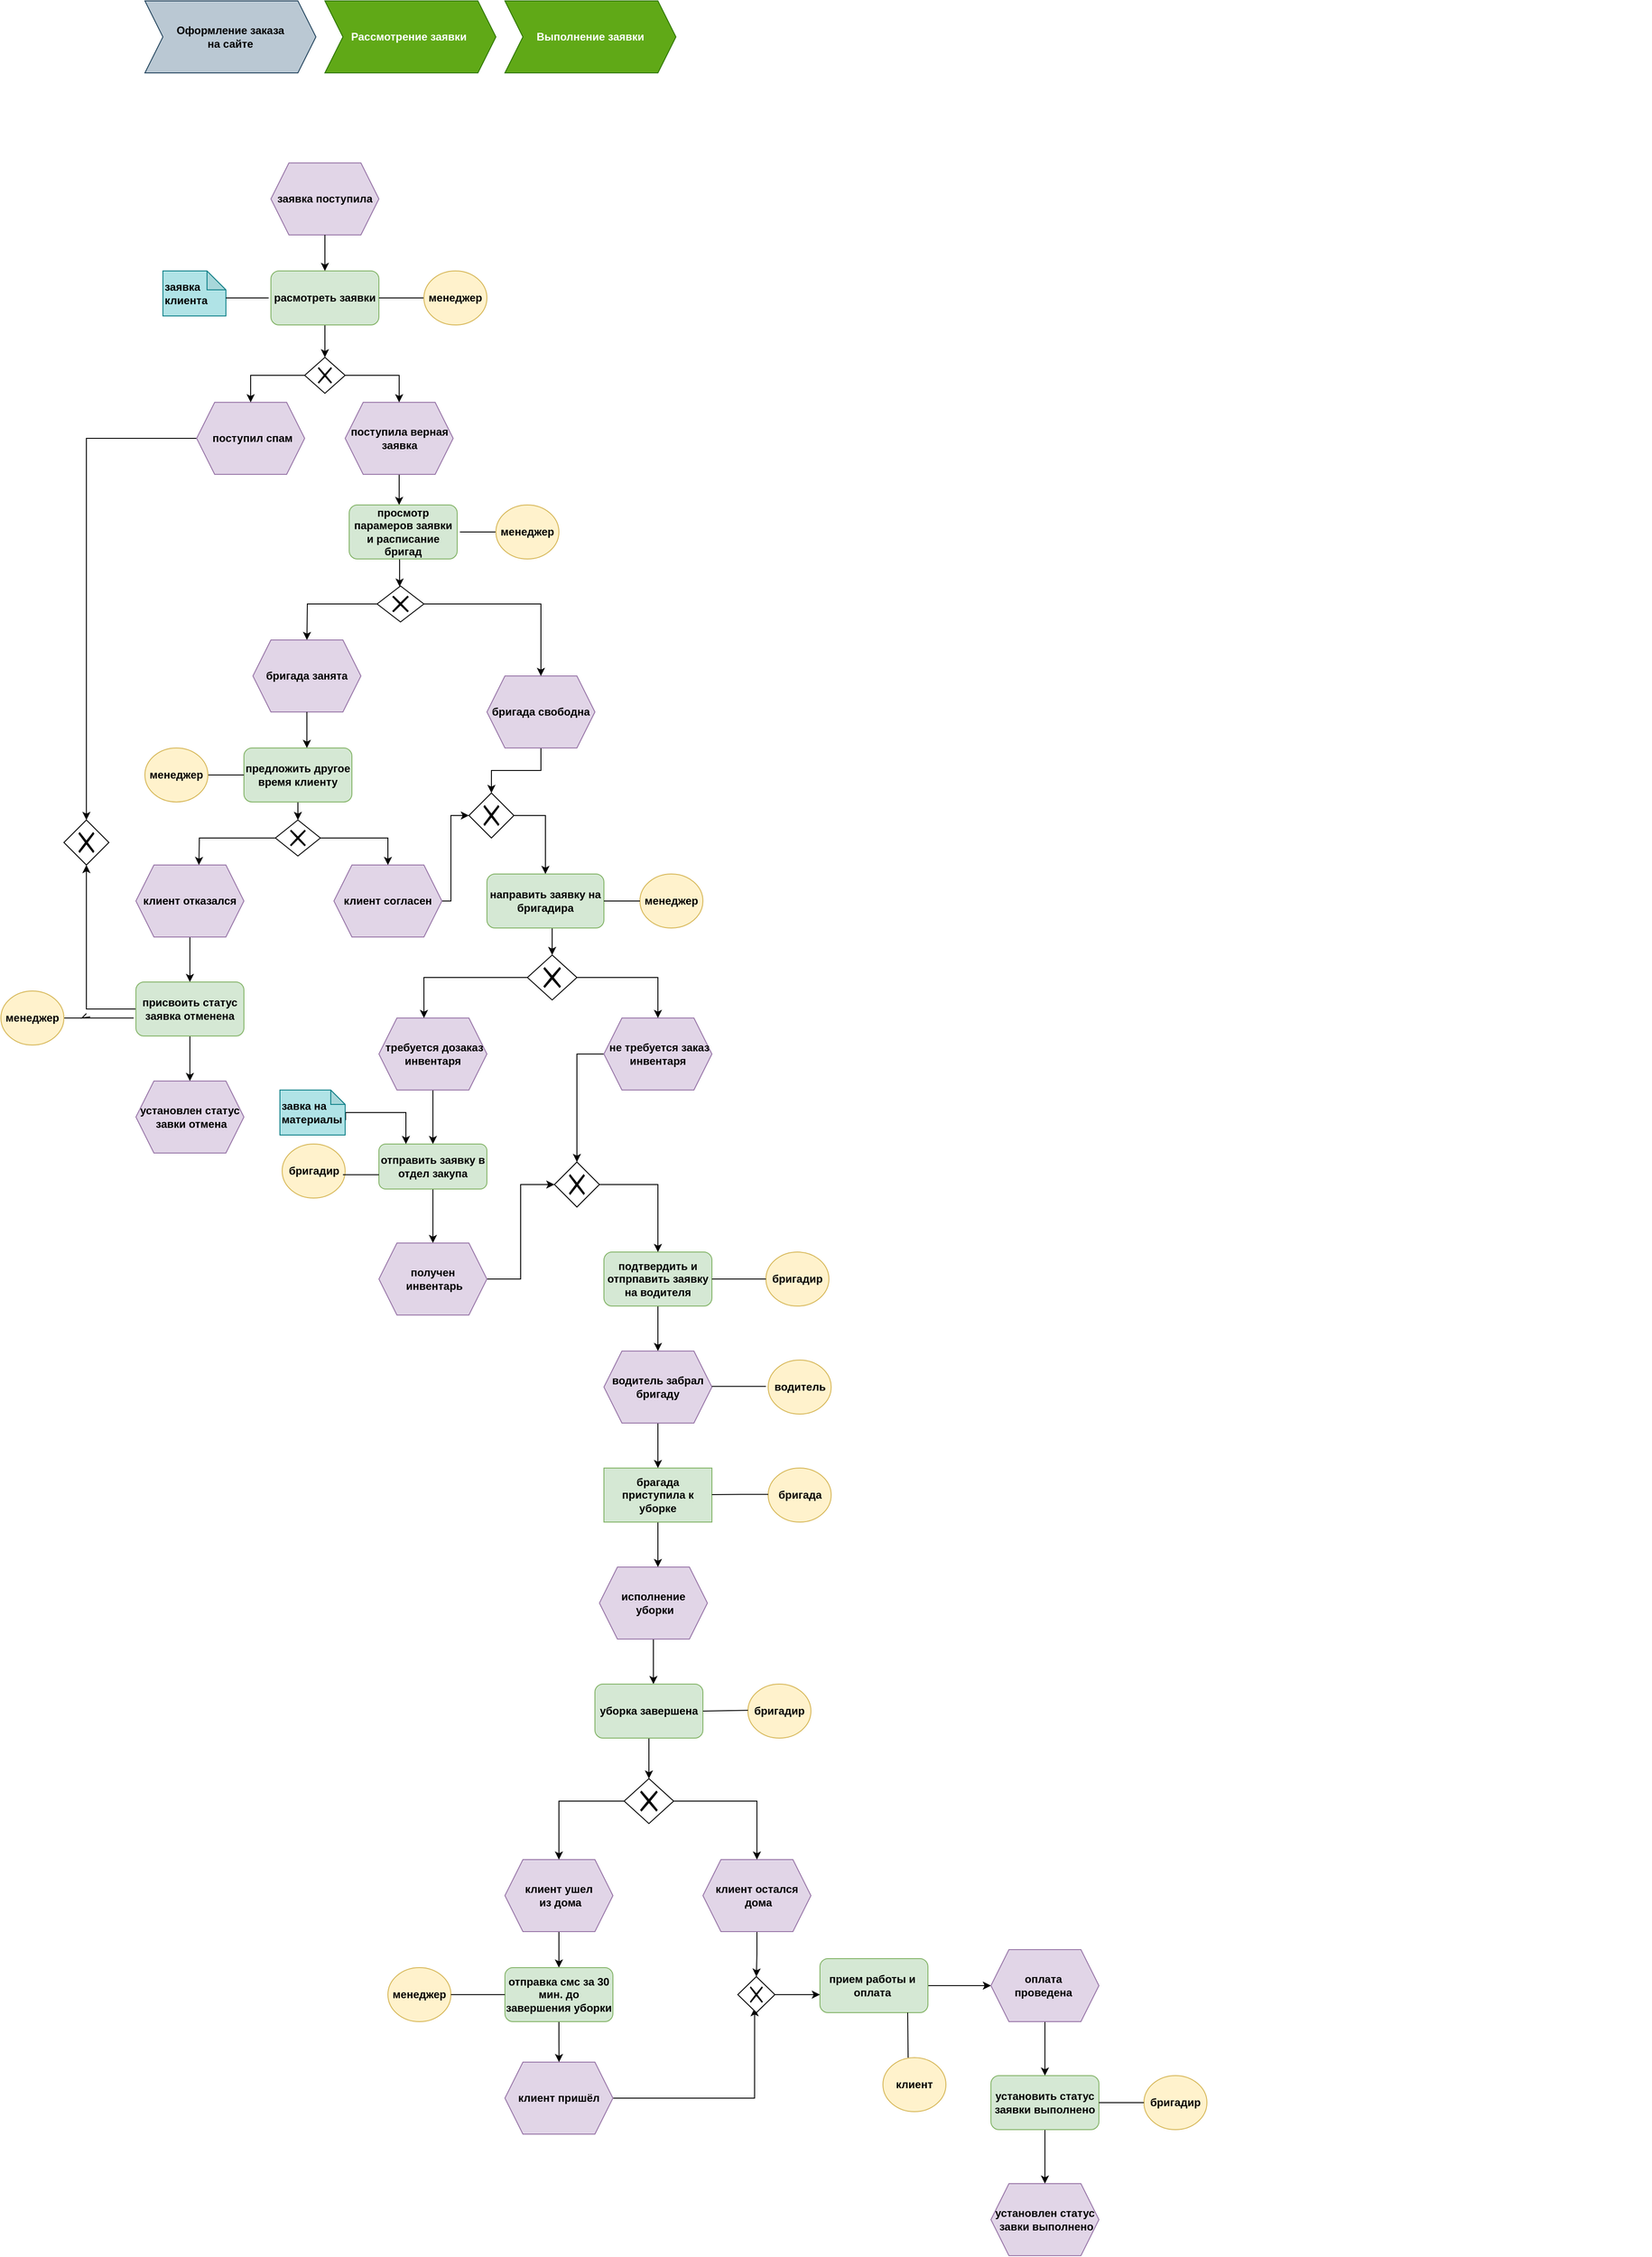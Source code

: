 <mxfile version="25.0.1" pages="3">
  <diagram id="T_JlJ7YuFkPnzbs99BFe" name="EPC клининг">
    <mxGraphModel dx="2307" dy="2172" grid="1" gridSize="10" guides="1" tooltips="1" connect="1" arrows="1" fold="1" page="1" pageScale="1" pageWidth="827" pageHeight="1169" math="0" shadow="0">
      <root>
        <mxCell id="0" />
        <mxCell id="1" parent="0" />
        <mxCell id="84rn6jDBWOyITU6q0No7-1" value="&lt;b&gt;Оформление заказа &lt;br&gt;на сайте&lt;/b&gt;" style="shape=step;perimeter=stepPerimeter;whiteSpace=wrap;html=1;fixedSize=1;fillColor=#bac8d3;strokeColor=#23445d;" parent="1" vertex="1">
          <mxGeometry x="-640" y="-1130" width="190" height="80" as="geometry" />
        </mxCell>
        <mxCell id="84rn6jDBWOyITU6q0No7-2" value="&lt;b&gt;Рассмотрение заявки&amp;nbsp;&lt;/b&gt;" style="shape=step;perimeter=stepPerimeter;whiteSpace=wrap;html=1;fixedSize=1;fillColor=#60a917;fontColor=#ffffff;strokeColor=#2D7600;" parent="1" vertex="1">
          <mxGeometry x="-440" y="-1130" width="190" height="80" as="geometry" />
        </mxCell>
        <mxCell id="84rn6jDBWOyITU6q0No7-3" value="&lt;b&gt;Выполнение заявки&lt;/b&gt;" style="shape=step;perimeter=stepPerimeter;whiteSpace=wrap;html=1;fixedSize=1;fillColor=#60a917;strokeColor=#2D7600;fontColor=#ffffff;" parent="1" vertex="1">
          <mxGeometry x="-240" y="-1130" width="190" height="80" as="geometry" />
        </mxCell>
        <mxCell id="84rn6jDBWOyITU6q0No7-11" value="&lt;b&gt;заявка поступила&lt;/b&gt;" style="shape=hexagon;perimeter=hexagonPerimeter2;whiteSpace=wrap;html=1;fixedSize=1;strokeColor=#9673a6;fillColor=#e1d5e7;" parent="1" vertex="1">
          <mxGeometry x="-500" y="-950" width="120" height="80" as="geometry" />
        </mxCell>
        <mxCell id="i33cDD-x6CmDFARpjJHK-1" style="edgeStyle=orthogonalEdgeStyle;rounded=0;orthogonalLoop=1;jettySize=auto;html=1;entryX=0.5;entryY=0;entryDx=0;entryDy=0;" parent="1" source="84rn6jDBWOyITU6q0No7-12" target="WLGE5zU99HW_wf8TPF3n-3" edge="1">
          <mxGeometry relative="1" as="geometry" />
        </mxCell>
        <mxCell id="84rn6jDBWOyITU6q0No7-12" value="&lt;b&gt;расмотреть заявки&lt;/b&gt;" style="rounded=1;whiteSpace=wrap;html=1;strokeColor=#82b366;fillColor=#d5e8d4;" parent="1" vertex="1">
          <mxGeometry x="-500" y="-830" width="120" height="60" as="geometry" />
        </mxCell>
        <mxCell id="84rn6jDBWOyITU6q0No7-14" value="" style="endArrow=none;html=1;rounded=0;exitX=1;exitY=0.5;exitDx=0;exitDy=0;" parent="1" source="84rn6jDBWOyITU6q0No7-12" edge="1">
          <mxGeometry width="50" height="50" relative="1" as="geometry">
            <mxPoint x="-110" y="-840" as="sourcePoint" />
            <mxPoint x="-320" y="-800" as="targetPoint" />
          </mxGeometry>
        </mxCell>
        <mxCell id="84rn6jDBWOyITU6q0No7-15" value="&lt;b&gt;менеджер&lt;/b&gt;" style="ellipse;whiteSpace=wrap;html=1;fillColor=#fff2cc;strokeColor=#d6b656;" parent="1" vertex="1">
          <mxGeometry x="-330" y="-830" width="70" height="60" as="geometry" />
        </mxCell>
        <mxCell id="Ohd0TH60RbmuwnbJO5m2-14" style="edgeStyle=orthogonalEdgeStyle;rounded=0;orthogonalLoop=1;jettySize=auto;html=1;entryX=0.5;entryY=0;entryDx=0;entryDy=0;" edge="1" parent="1" source="WLGE5zU99HW_wf8TPF3n-1" target="Ohd0TH60RbmuwnbJO5m2-13">
          <mxGeometry relative="1" as="geometry" />
        </mxCell>
        <mxCell id="WLGE5zU99HW_wf8TPF3n-1" value="&lt;b&gt;&amp;nbsp;поступил спам&lt;/b&gt;" style="shape=hexagon;perimeter=hexagonPerimeter2;whiteSpace=wrap;html=1;fixedSize=1;strokeColor=#9673a6;fillColor=#e1d5e7;" parent="1" vertex="1">
          <mxGeometry x="-582.5" y="-684" width="120" height="80" as="geometry" />
        </mxCell>
        <mxCell id="i33cDD-x6CmDFARpjJHK-6" style="edgeStyle=orthogonalEdgeStyle;rounded=0;orthogonalLoop=1;jettySize=auto;html=1;" parent="1" source="WLGE5zU99HW_wf8TPF3n-2" edge="1">
          <mxGeometry relative="1" as="geometry">
            <mxPoint x="-357.5" y="-570" as="targetPoint" />
          </mxGeometry>
        </mxCell>
        <mxCell id="WLGE5zU99HW_wf8TPF3n-2" value="&lt;b&gt;поступила верная заявка&lt;/b&gt;" style="shape=hexagon;perimeter=hexagonPerimeter2;whiteSpace=wrap;html=1;fixedSize=1;strokeColor=#9673a6;fillColor=#e1d5e7;" parent="1" vertex="1">
          <mxGeometry x="-417.5" y="-684" width="120" height="80" as="geometry" />
        </mxCell>
        <mxCell id="WLGE5zU99HW_wf8TPF3n-5" style="edgeStyle=orthogonalEdgeStyle;rounded=0;orthogonalLoop=1;jettySize=auto;html=1;entryX=0.5;entryY=0;entryDx=0;entryDy=0;" parent="1" source="WLGE5zU99HW_wf8TPF3n-3" target="WLGE5zU99HW_wf8TPF3n-2" edge="1">
          <mxGeometry relative="1" as="geometry">
            <Array as="points">
              <mxPoint x="-357.5" y="-714" />
            </Array>
          </mxGeometry>
        </mxCell>
        <mxCell id="WLGE5zU99HW_wf8TPF3n-7" style="edgeStyle=orthogonalEdgeStyle;rounded=0;orthogonalLoop=1;jettySize=auto;html=1;entryX=0.5;entryY=0;entryDx=0;entryDy=0;" parent="1" source="WLGE5zU99HW_wf8TPF3n-3" target="WLGE5zU99HW_wf8TPF3n-1" edge="1">
          <mxGeometry relative="1" as="geometry">
            <mxPoint x="-522.5" y="-709" as="targetPoint" />
            <Array as="points">
              <mxPoint x="-522.5" y="-714" />
            </Array>
          </mxGeometry>
        </mxCell>
        <mxCell id="WLGE5zU99HW_wf8TPF3n-3" value="&lt;span style=&quot;color: rgba(0, 0, 0, 0); font-family: monospace; font-size: 0px; text-align: start; background-color: rgb(251, 251, 251);&quot;&gt;%3CmxGraphModel%3E%3Croot%3E%3CmxCell%20id%3D%220%22%2F%3E%3CmxCell%20id%3D%221%22%20parent%3D%220%22%2F%3E%3CmxCell%20id%3D%222%22%20value%3D%22%D0%B7%D0%B0%D1%8F%D0%B2%D0%BA%D0%B0%20%D0%BF%D0%BE%D1%81%D1%82%D1%83%D0%BF%D0%B8%D0%BB%D0%B0%22%20style%3D%22shape%3Dhexagon%3Bperimeter%3DhexagonPerimeter2%3BwhiteSpace%3Dwrap%3Bhtml%3D1%3BfixedSize%3D1%3BstrokeColor%3D%239673a6%3BfillColor%3D%23e1d5e7%3B%22%20vertex%3D%221%22%20parent%3D%221%22%3E%3CmxGeometry%20x%3D%22490%22%20y%3D%22-1010%22%20width%3D%22120%22%20height%3D%2280%22%20as%3D%22geometry%22%2F%3E%3C%2FmxCell%3E%3C%2Froot%3E%3C%2FmxGraphModel%3E&lt;/span&gt;" style="shape=mxgraph.bpmn.shape;html=1;verticalLabelPosition=bottom;labelBackgroundColor=#ffffff;verticalAlign=top;align=center;perimeter=rhombusPerimeter;background=gateway;outlineConnect=0;outline=none;symbol=exclusiveGw;" parent="1" vertex="1">
          <mxGeometry x="-462.5" y="-734" width="45" height="40" as="geometry" />
        </mxCell>
        <mxCell id="i33cDD-x6CmDFARpjJHK-3" value="" style="endArrow=classic;html=1;rounded=0;" parent="1" edge="1">
          <mxGeometry width="50" height="50" relative="1" as="geometry">
            <mxPoint x="-440" y="-870" as="sourcePoint" />
            <mxPoint x="-440" y="-830" as="targetPoint" />
            <Array as="points">
              <mxPoint x="-440" y="-840" />
            </Array>
          </mxGeometry>
        </mxCell>
        <mxCell id="i33cDD-x6CmDFARpjJHK-22" value="" style="edgeStyle=orthogonalEdgeStyle;rounded=0;orthogonalLoop=1;jettySize=auto;html=1;" parent="1" source="i33cDD-x6CmDFARpjJHK-8" target="i33cDD-x6CmDFARpjJHK-21" edge="1">
          <mxGeometry relative="1" as="geometry">
            <Array as="points">
              <mxPoint x="-357" y="-490" />
              <mxPoint x="-357" y="-490" />
            </Array>
          </mxGeometry>
        </mxCell>
        <mxCell id="i33cDD-x6CmDFARpjJHK-8" value="&lt;b&gt;просмотр парамеров заявки и расписание бригад&lt;/b&gt;" style="rounded=1;whiteSpace=wrap;html=1;strokeColor=#82b366;fillColor=#d5e8d4;" parent="1" vertex="1">
          <mxGeometry x="-413" y="-570" width="120" height="60" as="geometry" />
        </mxCell>
        <mxCell id="i33cDD-x6CmDFARpjJHK-10" value="" style="endArrow=none;html=1;rounded=0;" parent="1" edge="1">
          <mxGeometry width="50" height="50" relative="1" as="geometry">
            <mxPoint x="-290" y="-540" as="sourcePoint" />
            <mxPoint x="-250" y="-540" as="targetPoint" />
          </mxGeometry>
        </mxCell>
        <mxCell id="i33cDD-x6CmDFARpjJHK-11" value="&lt;div&gt;&lt;b&gt;бригада занята&lt;/b&gt;&lt;/div&gt;" style="shape=hexagon;perimeter=hexagonPerimeter2;whiteSpace=wrap;html=1;fixedSize=1;strokeColor=#9673a6;fillColor=#e1d5e7;" parent="1" vertex="1">
          <mxGeometry x="-520" y="-420" width="120" height="80" as="geometry" />
        </mxCell>
        <mxCell id="Ohd0TH60RbmuwnbJO5m2-19" style="edgeStyle=orthogonalEdgeStyle;rounded=0;orthogonalLoop=1;jettySize=auto;html=1;entryX=0.5;entryY=0;entryDx=0;entryDy=0;" edge="1" parent="1" source="i33cDD-x6CmDFARpjJHK-12" target="Ohd0TH60RbmuwnbJO5m2-1">
          <mxGeometry relative="1" as="geometry" />
        </mxCell>
        <mxCell id="i33cDD-x6CmDFARpjJHK-12" value="&lt;b&gt;бригада свободна&lt;/b&gt;" style="shape=hexagon;perimeter=hexagonPerimeter2;whiteSpace=wrap;html=1;fixedSize=1;strokeColor=#9673a6;fillColor=#e1d5e7;" parent="1" vertex="1">
          <mxGeometry x="-260" y="-380" width="120" height="80" as="geometry" />
        </mxCell>
        <mxCell id="i33cDD-x6CmDFARpjJHK-26" style="edgeStyle=orthogonalEdgeStyle;rounded=0;orthogonalLoop=1;jettySize=auto;html=1;entryX=0.5;entryY=0;entryDx=0;entryDy=0;" parent="1" source="i33cDD-x6CmDFARpjJHK-21" target="i33cDD-x6CmDFARpjJHK-12" edge="1">
          <mxGeometry relative="1" as="geometry">
            <mxPoint x="-260" y="-430" as="targetPoint" />
            <Array as="points">
              <mxPoint x="-200" y="-460" />
              <mxPoint x="-200" y="-420" />
            </Array>
          </mxGeometry>
        </mxCell>
        <mxCell id="i33cDD-x6CmDFARpjJHK-27" style="edgeStyle=orthogonalEdgeStyle;rounded=0;orthogonalLoop=1;jettySize=auto;html=1;" parent="1" source="i33cDD-x6CmDFARpjJHK-21" edge="1">
          <mxGeometry relative="1" as="geometry">
            <mxPoint x="-460" y="-420" as="targetPoint" />
          </mxGeometry>
        </mxCell>
        <mxCell id="i33cDD-x6CmDFARpjJHK-21" value="" style="shape=mxgraph.bpmn.shape;html=1;verticalLabelPosition=bottom;labelBackgroundColor=#ffffff;verticalAlign=top;align=center;perimeter=rhombusPerimeter;background=gateway;outlineConnect=0;outline=none;symbol=exclusiveGw;" parent="1" vertex="1">
          <mxGeometry x="-382" y="-480" width="52" height="40" as="geometry" />
        </mxCell>
        <mxCell id="i33cDD-x6CmDFARpjJHK-41" style="edgeStyle=orthogonalEdgeStyle;rounded=0;orthogonalLoop=1;jettySize=auto;html=1;" parent="1" source="i33cDD-x6CmDFARpjJHK-28" edge="1">
          <mxGeometry relative="1" as="geometry">
            <mxPoint x="-470" y="-220" as="targetPoint" />
          </mxGeometry>
        </mxCell>
        <mxCell id="i33cDD-x6CmDFARpjJHK-28" value="&lt;b&gt;предложить другое время клиенту&lt;/b&gt;" style="rounded=1;whiteSpace=wrap;html=1;strokeColor=#82b366;fillColor=#d5e8d4;" parent="1" vertex="1">
          <mxGeometry x="-530" y="-300" width="120" height="60" as="geometry" />
        </mxCell>
        <mxCell id="i33cDD-x6CmDFARpjJHK-37" value="" style="endArrow=none;html=1;rounded=0;exitX=1;exitY=0.5;exitDx=0;exitDy=0;" parent="1" edge="1">
          <mxGeometry width="50" height="50" relative="1" as="geometry">
            <mxPoint x="-582.5" y="-270" as="sourcePoint" />
            <mxPoint x="-530" y="-270" as="targetPoint" />
            <Array as="points" />
          </mxGeometry>
        </mxCell>
        <mxCell id="i33cDD-x6CmDFARpjJHK-38" style="edgeStyle=orthogonalEdgeStyle;rounded=0;orthogonalLoop=1;jettySize=auto;html=1;entryX=0.583;entryY=0;entryDx=0;entryDy=0;entryPerimeter=0;" parent="1" source="i33cDD-x6CmDFARpjJHK-11" target="i33cDD-x6CmDFARpjJHK-28" edge="1">
          <mxGeometry relative="1" as="geometry" />
        </mxCell>
        <mxCell id="APem-zlBC7yvItlj1Ssv-6" value="" style="edgeStyle=orthogonalEdgeStyle;rounded=0;orthogonalLoop=1;jettySize=auto;html=1;" parent="1" source="i33cDD-x6CmDFARpjJHK-39" target="i33cDD-x6CmDFARpjJHK-47" edge="1">
          <mxGeometry relative="1" as="geometry" />
        </mxCell>
        <mxCell id="i33cDD-x6CmDFARpjJHK-39" value="&lt;b&gt;клиент отказался&lt;/b&gt;" style="shape=hexagon;perimeter=hexagonPerimeter2;whiteSpace=wrap;html=1;fixedSize=1;strokeColor=#9673a6;fillColor=#e1d5e7;" parent="1" vertex="1">
          <mxGeometry x="-650" y="-170" width="120" height="80" as="geometry" />
        </mxCell>
        <mxCell id="Ohd0TH60RbmuwnbJO5m2-18" style="edgeStyle=orthogonalEdgeStyle;rounded=0;orthogonalLoop=1;jettySize=auto;html=1;entryX=0;entryY=0.5;entryDx=0;entryDy=0;" edge="1" parent="1" source="i33cDD-x6CmDFARpjJHK-40" target="Ohd0TH60RbmuwnbJO5m2-1">
          <mxGeometry relative="1" as="geometry">
            <Array as="points">
              <mxPoint x="-300" y="-130" />
              <mxPoint x="-300" y="-225" />
            </Array>
          </mxGeometry>
        </mxCell>
        <mxCell id="i33cDD-x6CmDFARpjJHK-40" value="&lt;b&gt;клиент согласен&lt;/b&gt;" style="shape=hexagon;perimeter=hexagonPerimeter2;whiteSpace=wrap;html=1;fixedSize=1;strokeColor=#9673a6;fillColor=#e1d5e7;" parent="1" vertex="1">
          <mxGeometry x="-430" y="-170" width="120" height="80" as="geometry" />
        </mxCell>
        <mxCell id="i33cDD-x6CmDFARpjJHK-43" style="edgeStyle=orthogonalEdgeStyle;rounded=0;orthogonalLoop=1;jettySize=auto;html=1;entryX=0.5;entryY=0;entryDx=0;entryDy=0;" parent="1" source="i33cDD-x6CmDFARpjJHK-42" target="i33cDD-x6CmDFARpjJHK-40" edge="1">
          <mxGeometry relative="1" as="geometry" />
        </mxCell>
        <mxCell id="i33cDD-x6CmDFARpjJHK-46" style="edgeStyle=orthogonalEdgeStyle;rounded=0;orthogonalLoop=1;jettySize=auto;html=1;" parent="1" source="i33cDD-x6CmDFARpjJHK-42" edge="1">
          <mxGeometry relative="1" as="geometry">
            <mxPoint x="-580" y="-170" as="targetPoint" />
          </mxGeometry>
        </mxCell>
        <mxCell id="i33cDD-x6CmDFARpjJHK-42" value="" style="shape=mxgraph.bpmn.shape;html=1;verticalLabelPosition=bottom;labelBackgroundColor=#ffffff;verticalAlign=top;align=center;perimeter=rhombusPerimeter;background=gateway;outlineConnect=0;outline=none;symbol=exclusiveGw;" parent="1" vertex="1">
          <mxGeometry x="-495" y="-220" width="50" height="40" as="geometry" />
        </mxCell>
        <mxCell id="JIhJjRkqMo-EJm63na18-1" style="edgeStyle=orthogonalEdgeStyle;rounded=0;orthogonalLoop=1;jettySize=auto;html=1;" edge="1" parent="1" source="i33cDD-x6CmDFARpjJHK-47">
          <mxGeometry relative="1" as="geometry">
            <mxPoint x="-590" y="70" as="targetPoint" />
          </mxGeometry>
        </mxCell>
        <mxCell id="Ohd0TH60RbmuwnbJO5m2-16" style="edgeStyle=orthogonalEdgeStyle;rounded=0;orthogonalLoop=1;jettySize=auto;html=1;entryX=0.5;entryY=1;entryDx=0;entryDy=0;" edge="1" parent="1" source="i33cDD-x6CmDFARpjJHK-47" target="Ohd0TH60RbmuwnbJO5m2-13">
          <mxGeometry relative="1" as="geometry" />
        </mxCell>
        <mxCell id="i33cDD-x6CmDFARpjJHK-47" value="&lt;b&gt;присвоить статус заявка отменена&lt;/b&gt;" style="rounded=1;whiteSpace=wrap;html=1;strokeColor=#82b366;fillColor=#d5e8d4;" parent="1" vertex="1">
          <mxGeometry x="-650" y="-40" width="120" height="60" as="geometry" />
        </mxCell>
        <mxCell id="APem-zlBC7yvItlj1Ssv-40" style="edgeStyle=orthogonalEdgeStyle;rounded=0;orthogonalLoop=1;jettySize=auto;html=1;exitX=0.5;exitY=1;exitDx=0;exitDy=0;entryX=0.5;entryY=0;entryDx=0;entryDy=0;" parent="1" source="APem-zlBC7yvItlj1Ssv-4" target="APem-zlBC7yvItlj1Ssv-39" edge="1">
          <mxGeometry relative="1" as="geometry" />
        </mxCell>
        <mxCell id="APem-zlBC7yvItlj1Ssv-4" value="направить заявку на бригадира" style="rounded=1;whiteSpace=wrap;html=1;strokeColor=#82b366;fillColor=#d5e8d4;fontStyle=1" parent="1" vertex="1">
          <mxGeometry x="-260" y="-160" width="130" height="60" as="geometry" />
        </mxCell>
        <mxCell id="APem-zlBC7yvItlj1Ssv-10" value="" style="endArrow=none;html=1;rounded=0;" parent="1" edge="1">
          <mxGeometry width="50" height="50" relative="1" as="geometry">
            <mxPoint x="-705" y="-5" as="sourcePoint" />
            <mxPoint x="-700.74" y="-1.323" as="targetPoint" />
            <Array as="points">
              <mxPoint x="-710" />
            </Array>
          </mxGeometry>
        </mxCell>
        <mxCell id="APem-zlBC7yvItlj1Ssv-11" value="" style="endArrow=none;html=1;rounded=0;exitX=1;exitY=0.5;exitDx=0;exitDy=0;" parent="1" edge="1" source="APem-zlBC7yvItlj1Ssv-14">
          <mxGeometry width="50" height="50" relative="1" as="geometry">
            <mxPoint x="-698" as="sourcePoint" />
            <mxPoint x="-652.5" as="targetPoint" />
          </mxGeometry>
        </mxCell>
        <mxCell id="APem-zlBC7yvItlj1Ssv-13" value="&lt;b&gt;менеджер&lt;/b&gt;" style="ellipse;whiteSpace=wrap;html=1;fillColor=#fff2cc;strokeColor=#d6b656;" parent="1" vertex="1">
          <mxGeometry x="-250" y="-570" width="70" height="60" as="geometry" />
        </mxCell>
        <mxCell id="APem-zlBC7yvItlj1Ssv-14" value="&lt;b&gt;менеджер&lt;/b&gt;" style="ellipse;whiteSpace=wrap;html=1;fillColor=#fff2cc;strokeColor=#d6b656;" parent="1" vertex="1">
          <mxGeometry x="-800" y="-30" width="70" height="60" as="geometry" />
        </mxCell>
        <mxCell id="APem-zlBC7yvItlj1Ssv-15" value="&lt;b&gt;менеджер&lt;/b&gt;" style="ellipse;whiteSpace=wrap;html=1;fillColor=#fff2cc;strokeColor=#d6b656;" parent="1" vertex="1">
          <mxGeometry x="-90" y="-160" width="70" height="60" as="geometry" />
        </mxCell>
        <mxCell id="APem-zlBC7yvItlj1Ssv-16" value="&lt;b&gt;менеджер&lt;/b&gt;" style="ellipse;whiteSpace=wrap;html=1;fillColor=#fff2cc;strokeColor=#d6b656;" parent="1" vertex="1">
          <mxGeometry x="-640" y="-300" width="70" height="60" as="geometry" />
        </mxCell>
        <mxCell id="APem-zlBC7yvItlj1Ssv-24" value="&lt;b&gt;заявка клиента&lt;/b&gt;" style="shape=note;whiteSpace=wrap;html=1;backgroundOutline=1;darkOpacity=0.05;size=21;fillColor=#b0e3e6;strokeColor=#0e8088;align=left;" parent="1" vertex="1">
          <mxGeometry x="-620" y="-830" width="70" height="50" as="geometry" />
        </mxCell>
        <mxCell id="APem-zlBC7yvItlj1Ssv-26" value="" style="endArrow=none;html=1;rounded=0;" parent="1" edge="1">
          <mxGeometry width="50" height="50" relative="1" as="geometry">
            <mxPoint x="-550" y="-800" as="sourcePoint" />
            <mxPoint x="-502.5" y="-800" as="targetPoint" />
          </mxGeometry>
        </mxCell>
        <mxCell id="APem-zlBC7yvItlj1Ssv-28" value="" style="endArrow=none;html=1;rounded=0;exitX=1;exitY=0.5;exitDx=0;exitDy=0;exitPerimeter=0;entryX=0;entryY=0.5;entryDx=0;entryDy=0;" parent="1" source="APem-zlBC7yvItlj1Ssv-4" target="APem-zlBC7yvItlj1Ssv-15" edge="1">
          <mxGeometry width="50" height="50" relative="1" as="geometry">
            <mxPoint x="-160" y="-250" as="sourcePoint" />
            <mxPoint x="-130" y="-250" as="targetPoint" />
            <Array as="points" />
          </mxGeometry>
        </mxCell>
        <mxCell id="APem-zlBC7yvItlj1Ssv-35" style="edgeStyle=orthogonalEdgeStyle;rounded=0;orthogonalLoop=1;jettySize=auto;html=1;exitX=0.5;exitY=1;exitDx=0;exitDy=0;" parent="1" edge="1">
          <mxGeometry relative="1" as="geometry">
            <mxPoint x="1025" y="210" as="sourcePoint" />
            <mxPoint x="1025" y="210" as="targetPoint" />
          </mxGeometry>
        </mxCell>
        <mxCell id="APem-zlBC7yvItlj1Ssv-44" style="edgeStyle=orthogonalEdgeStyle;rounded=0;orthogonalLoop=1;jettySize=auto;html=1;exitX=0.5;exitY=1;exitDx=0;exitDy=0;entryX=0.5;entryY=0;entryDx=0;entryDy=0;" parent="1" source="APem-zlBC7yvItlj1Ssv-37" target="APem-zlBC7yvItlj1Ssv-43" edge="1">
          <mxGeometry relative="1" as="geometry" />
        </mxCell>
        <mxCell id="APem-zlBC7yvItlj1Ssv-37" value="&amp;nbsp;требуется дозаказ инвентаря" style="shape=hexagon;perimeter=hexagonPerimeter2;whiteSpace=wrap;html=1;fixedSize=1;strokeColor=#9673a6;fillColor=#e1d5e7;fontStyle=1" parent="1" vertex="1">
          <mxGeometry x="-380" width="120" height="80" as="geometry" />
        </mxCell>
        <mxCell id="BPG9rarDS-CA3mD9ri3A-4" style="edgeStyle=orthogonalEdgeStyle;rounded=0;orthogonalLoop=1;jettySize=auto;html=1;entryX=0.5;entryY=0;entryDx=0;entryDy=0;" parent="1" source="APem-zlBC7yvItlj1Ssv-38" target="Ohd0TH60RbmuwnbJO5m2-4" edge="1">
          <mxGeometry relative="1" as="geometry" />
        </mxCell>
        <mxCell id="APem-zlBC7yvItlj1Ssv-38" value="&amp;nbsp;не требуется заказ инвентаря" style="shape=hexagon;perimeter=hexagonPerimeter2;whiteSpace=wrap;html=1;fixedSize=1;strokeColor=#9673a6;fillColor=#e1d5e7;fontStyle=1" parent="1" vertex="1">
          <mxGeometry x="-130" width="120" height="80" as="geometry" />
        </mxCell>
        <mxCell id="APem-zlBC7yvItlj1Ssv-41" style="edgeStyle=orthogonalEdgeStyle;rounded=0;orthogonalLoop=1;jettySize=auto;html=1;exitX=1;exitY=0.5;exitDx=0;exitDy=0;entryX=0.5;entryY=0;entryDx=0;entryDy=0;" parent="1" source="APem-zlBC7yvItlj1Ssv-39" target="APem-zlBC7yvItlj1Ssv-38" edge="1">
          <mxGeometry relative="1" as="geometry" />
        </mxCell>
        <mxCell id="APem-zlBC7yvItlj1Ssv-42" style="edgeStyle=orthogonalEdgeStyle;rounded=0;orthogonalLoop=1;jettySize=auto;html=1;exitX=0;exitY=0.5;exitDx=0;exitDy=0;entryX=0.417;entryY=0;entryDx=0;entryDy=0;entryPerimeter=0;" parent="1" source="APem-zlBC7yvItlj1Ssv-39" target="APem-zlBC7yvItlj1Ssv-37" edge="1">
          <mxGeometry relative="1" as="geometry">
            <mxPoint x="-320" y="-10" as="targetPoint" />
          </mxGeometry>
        </mxCell>
        <mxCell id="APem-zlBC7yvItlj1Ssv-39" value="&lt;span style=&quot;color: rgba(0, 0, 0, 0); font-family: monospace; font-size: 0px; text-align: start; background-color: rgb(251, 251, 251);&quot;&gt;%3CmxGraphModel%3E%3Croot%3E%3CmxCell%20id%3D%220%22%2F%3E%3CmxCell%20id%3D%221%22%20parent%3D%220%22%2F%3E%3CmxCell%20id%3D%222%22%20value%3D%22%D0%B7%D0%B0%D1%8F%D0%B2%D0%BA%D0%B0%20%D0%BF%D0%BE%D1%81%D1%82%D1%83%D0%BF%D0%B8%D0%BB%D0%B0%22%20style%3D%22shape%3Dhexagon%3Bperimeter%3DhexagonPerimeter2%3BwhiteSpace%3Dwrap%3Bhtml%3D1%3BfixedSize%3D1%3BstrokeColor%3D%239673a6%3BfillColor%3D%23e1d5e7%3B%22%20vertex%3D%221%22%20parent%3D%221%22%3E%3CmxGeometry%20x%3D%22490%22%20y%3D%22-1010%22%20width%3D%22120%22%20height%3D%2280%22%20as%3D%22geometry%22%2F%3E%3C%2FmxCell%3E%3C%2Froot%3E%3C%2FmxGraphModel%3E&lt;/span&gt;" style="shape=mxgraph.bpmn.shape;html=1;verticalLabelPosition=bottom;labelBackgroundColor=#ffffff;verticalAlign=top;align=center;perimeter=rhombusPerimeter;background=gateway;outlineConnect=0;outline=none;symbol=exclusiveGw;" parent="1" vertex="1">
          <mxGeometry x="-215" y="-70" width="55" height="50" as="geometry" />
        </mxCell>
        <mxCell id="APem-zlBC7yvItlj1Ssv-53" style="edgeStyle=orthogonalEdgeStyle;rounded=0;orthogonalLoop=1;jettySize=auto;html=1;" parent="1" source="APem-zlBC7yvItlj1Ssv-43" edge="1">
          <mxGeometry relative="1" as="geometry">
            <mxPoint x="-320" y="250" as="targetPoint" />
          </mxGeometry>
        </mxCell>
        <mxCell id="APem-zlBC7yvItlj1Ssv-43" value="&lt;b&gt;отправить заявку в отдел закупа&lt;/b&gt;" style="rounded=1;whiteSpace=wrap;html=1;strokeColor=#82b366;fillColor=#d5e8d4;" parent="1" vertex="1">
          <mxGeometry x="-380" y="140" width="120" height="50" as="geometry" />
        </mxCell>
        <mxCell id="APem-zlBC7yvItlj1Ssv-46" value="бригадир" style="ellipse;whiteSpace=wrap;html=1;fillColor=#fff2cc;strokeColor=#d6b656;fontStyle=1" parent="1" vertex="1">
          <mxGeometry x="-487.5" y="140" width="70" height="60" as="geometry" />
        </mxCell>
        <mxCell id="APem-zlBC7yvItlj1Ssv-47" value="" style="endArrow=none;html=1;rounded=0;" parent="1" edge="1">
          <mxGeometry width="50" height="50" relative="1" as="geometry">
            <mxPoint x="-400" y="174.17" as="sourcePoint" />
            <mxPoint x="-380" y="174.17" as="targetPoint" />
            <Array as="points">
              <mxPoint x="-420" y="174.17" />
            </Array>
          </mxGeometry>
        </mxCell>
        <mxCell id="APem-zlBC7yvItlj1Ssv-52" style="edgeStyle=orthogonalEdgeStyle;rounded=0;orthogonalLoop=1;jettySize=auto;html=1;exitX=0;exitY=0;exitDx=67.5;exitDy=33;exitPerimeter=0;entryX=0.25;entryY=0;entryDx=0;entryDy=0;" parent="1" source="APem-zlBC7yvItlj1Ssv-48" target="APem-zlBC7yvItlj1Ssv-43" edge="1">
          <mxGeometry relative="1" as="geometry">
            <Array as="points">
              <mxPoint x="-417" y="105" />
              <mxPoint x="-350" y="105" />
            </Array>
          </mxGeometry>
        </mxCell>
        <mxCell id="APem-zlBC7yvItlj1Ssv-48" value="&lt;b&gt;завка на материалы&lt;/b&gt;" style="shape=note;whiteSpace=wrap;html=1;backgroundOutline=1;darkOpacity=0.05;size=16;fillColor=#b0e3e6;strokeColor=#0e8088;align=left;" parent="1" vertex="1">
          <mxGeometry x="-490" y="80" width="72.5" height="50" as="geometry" />
        </mxCell>
        <mxCell id="BPG9rarDS-CA3mD9ri3A-1" style="edgeStyle=orthogonalEdgeStyle;rounded=0;orthogonalLoop=1;jettySize=auto;html=1;entryX=0;entryY=0.5;entryDx=0;entryDy=0;" parent="1" source="APem-zlBC7yvItlj1Ssv-55" target="Ohd0TH60RbmuwnbJO5m2-4" edge="1">
          <mxGeometry relative="1" as="geometry">
            <mxPoint x="-150" y="290" as="targetPoint" />
          </mxGeometry>
        </mxCell>
        <mxCell id="APem-zlBC7yvItlj1Ssv-55" value="&lt;b&gt;получен&lt;br&gt;&amp;nbsp;инвентарь&lt;/b&gt;" style="shape=hexagon;perimeter=hexagonPerimeter2;whiteSpace=wrap;html=1;fixedSize=1;strokeColor=#9673a6;fillColor=#e1d5e7;" parent="1" vertex="1">
          <mxGeometry x="-380" y="250" width="120" height="80" as="geometry" />
        </mxCell>
        <mxCell id="BPG9rarDS-CA3mD9ri3A-25" style="edgeStyle=orthogonalEdgeStyle;rounded=0;orthogonalLoop=1;jettySize=auto;html=1;exitX=0.5;exitY=1;exitDx=0;exitDy=0;" parent="1" source="BPG9rarDS-CA3mD9ri3A-2" edge="1">
          <mxGeometry relative="1" as="geometry">
            <mxPoint x="-70" y="370" as="targetPoint" />
          </mxGeometry>
        </mxCell>
        <mxCell id="BPG9rarDS-CA3mD9ri3A-2" value="&lt;b&gt;подтвердить и отпрпавить заявку на водителя&lt;/b&gt;" style="rounded=1;whiteSpace=wrap;html=1;strokeColor=#82b366;fillColor=#d5e8d4;" parent="1" vertex="1">
          <mxGeometry x="-130" y="260" width="120" height="60" as="geometry" />
        </mxCell>
        <mxCell id="Ohd0TH60RbmuwnbJO5m2-96" style="edgeStyle=orthogonalEdgeStyle;rounded=0;orthogonalLoop=1;jettySize=auto;html=1;" edge="1" parent="1" source="BPG9rarDS-CA3mD9ri3A-6">
          <mxGeometry relative="1" as="geometry">
            <mxPoint x="-75" y="740" as="targetPoint" />
          </mxGeometry>
        </mxCell>
        <mxCell id="BPG9rarDS-CA3mD9ri3A-6" value="&lt;b&gt;исполнение&lt;br&gt;&amp;nbsp;уборки&lt;/b&gt;" style="shape=hexagon;perimeter=hexagonPerimeter2;whiteSpace=wrap;html=1;fixedSize=1;strokeColor=#9673a6;fillColor=#e1d5e7;" parent="1" vertex="1">
          <mxGeometry x="-135" y="610" width="120" height="80" as="geometry" />
        </mxCell>
        <mxCell id="BPG9rarDS-CA3mD9ri3A-7" value="бригадир" style="ellipse;whiteSpace=wrap;html=1;fillColor=#fff2cc;strokeColor=#d6b656;fontStyle=1" parent="1" vertex="1">
          <mxGeometry x="50" y="260" width="70" height="60" as="geometry" />
        </mxCell>
        <mxCell id="BPG9rarDS-CA3mD9ri3A-9" value="" style="endArrow=none;html=1;rounded=0;entryX=0;entryY=0.5;entryDx=0;entryDy=0;" parent="1" target="BPG9rarDS-CA3mD9ri3A-7" edge="1">
          <mxGeometry width="50" height="50" relative="1" as="geometry">
            <mxPoint x="-10" y="290" as="sourcePoint" />
            <mxPoint x="20" y="270" as="targetPoint" />
          </mxGeometry>
        </mxCell>
        <mxCell id="JIhJjRkqMo-EJm63na18-2" value="&lt;b&gt;установлен статус&lt;/b&gt;&lt;div&gt;&lt;b&gt;&amp;nbsp;завки отмена&lt;/b&gt;&lt;/div&gt;" style="shape=hexagon;perimeter=hexagonPerimeter2;whiteSpace=wrap;html=1;fixedSize=1;strokeColor=#9673a6;fillColor=#e1d5e7;" vertex="1" parent="1">
          <mxGeometry x="-650" y="70" width="120" height="80" as="geometry" />
        </mxCell>
        <mxCell id="Ohd0TH60RbmuwnbJO5m2-20" style="edgeStyle=orthogonalEdgeStyle;rounded=0;orthogonalLoop=1;jettySize=auto;html=1;exitX=1;exitY=0.5;exitDx=0;exitDy=0;entryX=0.5;entryY=0;entryDx=0;entryDy=0;" edge="1" parent="1" source="Ohd0TH60RbmuwnbJO5m2-1" target="APem-zlBC7yvItlj1Ssv-4">
          <mxGeometry relative="1" as="geometry" />
        </mxCell>
        <mxCell id="Ohd0TH60RbmuwnbJO5m2-1" value="" style="shape=mxgraph.bpmn.shape;html=1;verticalLabelPosition=bottom;labelBackgroundColor=#ffffff;verticalAlign=top;align=center;perimeter=rhombusPerimeter;background=gateway;outlineConnect=0;outline=none;symbol=exclusiveGw;" vertex="1" parent="1">
          <mxGeometry x="-280" y="-250" width="50" height="50" as="geometry" />
        </mxCell>
        <mxCell id="Ohd0TH60RbmuwnbJO5m2-21" style="edgeStyle=orthogonalEdgeStyle;rounded=0;orthogonalLoop=1;jettySize=auto;html=1;exitX=1;exitY=0.5;exitDx=0;exitDy=0;entryX=0.5;entryY=0;entryDx=0;entryDy=0;" edge="1" parent="1" source="Ohd0TH60RbmuwnbJO5m2-4" target="BPG9rarDS-CA3mD9ri3A-2">
          <mxGeometry relative="1" as="geometry" />
        </mxCell>
        <mxCell id="Ohd0TH60RbmuwnbJO5m2-4" value="" style="shape=mxgraph.bpmn.shape;html=1;verticalLabelPosition=bottom;labelBackgroundColor=#ffffff;verticalAlign=top;align=center;perimeter=rhombusPerimeter;background=gateway;outlineConnect=0;outline=none;symbol=exclusiveGw;" vertex="1" parent="1">
          <mxGeometry x="-185" y="160" width="50" height="50" as="geometry" />
        </mxCell>
        <mxCell id="Ohd0TH60RbmuwnbJO5m2-93" style="edgeStyle=orthogonalEdgeStyle;rounded=0;orthogonalLoop=1;jettySize=auto;html=1;" edge="1" parent="1" source="Ohd0TH60RbmuwnbJO5m2-12">
          <mxGeometry relative="1" as="geometry">
            <mxPoint x="-70" y="610" as="targetPoint" />
          </mxGeometry>
        </mxCell>
        <mxCell id="Ohd0TH60RbmuwnbJO5m2-12" value="&lt;b&gt;брагада приступила к уборке&lt;/b&gt;" style="rounded=0;whiteSpace=wrap;html=1;fillColor=#d5e8d4;strokeColor=#82b366;" vertex="1" parent="1">
          <mxGeometry x="-130" y="500" width="120" height="60" as="geometry" />
        </mxCell>
        <mxCell id="Ohd0TH60RbmuwnbJO5m2-13" value="" style="shape=mxgraph.bpmn.shape;html=1;verticalLabelPosition=bottom;labelBackgroundColor=#ffffff;verticalAlign=top;align=center;perimeter=rhombusPerimeter;background=gateway;outlineConnect=0;outline=none;symbol=exclusiveGw;" vertex="1" parent="1">
          <mxGeometry x="-730" y="-220" width="50" height="50" as="geometry" />
        </mxCell>
        <mxCell id="Ohd0TH60RbmuwnbJO5m2-58" style="edgeStyle=orthogonalEdgeStyle;rounded=0;orthogonalLoop=1;jettySize=auto;html=1;" edge="1" parent="1" source="Ohd0TH60RbmuwnbJO5m2-22">
          <mxGeometry relative="1" as="geometry">
            <mxPoint x="-70" y="500" as="targetPoint" />
          </mxGeometry>
        </mxCell>
        <mxCell id="Ohd0TH60RbmuwnbJO5m2-22" value="&lt;b&gt;водитель забрал бригаду&lt;/b&gt;" style="shape=hexagon;perimeter=hexagonPerimeter2;whiteSpace=wrap;html=1;fixedSize=1;strokeColor=#9673a6;fillColor=#e1d5e7;" vertex="1" parent="1">
          <mxGeometry x="-130" y="370" width="120" height="80" as="geometry" />
        </mxCell>
        <mxCell id="Ohd0TH60RbmuwnbJO5m2-23" value="водитель" style="ellipse;whiteSpace=wrap;html=1;fillColor=#fff2cc;strokeColor=#d6b656;fontStyle=1" vertex="1" parent="1">
          <mxGeometry x="52.5" y="380" width="70" height="60" as="geometry" />
        </mxCell>
        <mxCell id="Ohd0TH60RbmuwnbJO5m2-25" value="" style="endArrow=none;html=1;rounded=0;entryX=0;entryY=0.5;entryDx=0;entryDy=0;" edge="1" parent="1">
          <mxGeometry width="50" height="50" relative="1" as="geometry">
            <mxPoint x="-10" y="409.29" as="sourcePoint" />
            <mxPoint x="50" y="409.29" as="targetPoint" />
            <Array as="points">
              <mxPoint x="20" y="409.29" />
            </Array>
          </mxGeometry>
        </mxCell>
        <mxCell id="Ohd0TH60RbmuwnbJO5m2-91" value="бригада" style="ellipse;whiteSpace=wrap;html=1;fillColor=#fff2cc;strokeColor=#d6b656;fontStyle=1" vertex="1" parent="1">
          <mxGeometry x="52.5" y="500" width="70" height="60" as="geometry" />
        </mxCell>
        <mxCell id="Ohd0TH60RbmuwnbJO5m2-92" value="" style="endArrow=none;html=1;rounded=0;entryX=0;entryY=0.5;entryDx=0;entryDy=0;" edge="1" parent="1" source="Ohd0TH60RbmuwnbJO5m2-12">
          <mxGeometry width="50" height="50" relative="1" as="geometry">
            <mxPoint x="-7.5" y="529.29" as="sourcePoint" />
            <mxPoint x="52.5" y="529.29" as="targetPoint" />
            <Array as="points">
              <mxPoint x="22.5" y="529.29" />
            </Array>
          </mxGeometry>
        </mxCell>
        <mxCell id="Ohd0TH60RbmuwnbJO5m2-26" value="&lt;b&gt;бригадир&lt;/b&gt;" style="ellipse;whiteSpace=wrap;html=1;fillColor=#fff2cc;strokeColor=#d6b656;" vertex="1" parent="1">
          <mxGeometry x="30" y="740" width="70" height="60" as="geometry" />
        </mxCell>
        <mxCell id="Ohd0TH60RbmuwnbJO5m2-28" style="edgeStyle=orthogonalEdgeStyle;rounded=0;orthogonalLoop=1;jettySize=auto;html=1;" edge="1" parent="1" source="Ohd0TH60RbmuwnbJO5m2-29">
          <mxGeometry relative="1" as="geometry">
            <mxPoint x="-80" y="845" as="targetPoint" />
          </mxGeometry>
        </mxCell>
        <mxCell id="Ohd0TH60RbmuwnbJO5m2-29" value="&lt;b&gt;уборка завершена&lt;/b&gt;" style="rounded=1;whiteSpace=wrap;html=1;strokeColor=#82b366;fillColor=#d5e8d4;" vertex="1" parent="1">
          <mxGeometry x="-140" y="740" width="120" height="60" as="geometry" />
        </mxCell>
        <mxCell id="Ohd0TH60RbmuwnbJO5m2-30" value="" style="endArrow=none;html=1;rounded=0;exitX=1;exitY=0.5;exitDx=0;exitDy=0;" edge="1" parent="1" source="Ohd0TH60RbmuwnbJO5m2-29">
          <mxGeometry width="50" height="50" relative="1" as="geometry">
            <mxPoint x="-20" y="765" as="sourcePoint" />
            <mxPoint x="30" y="769.17" as="targetPoint" />
          </mxGeometry>
        </mxCell>
        <mxCell id="Ohd0TH60RbmuwnbJO5m2-31" style="edgeStyle=orthogonalEdgeStyle;rounded=0;orthogonalLoop=1;jettySize=auto;html=1;" edge="1" parent="1" source="Ohd0TH60RbmuwnbJO5m2-32">
          <mxGeometry relative="1" as="geometry">
            <mxPoint x="-180" y="1055" as="targetPoint" />
          </mxGeometry>
        </mxCell>
        <mxCell id="Ohd0TH60RbmuwnbJO5m2-32" value="клиент ушел&lt;div&gt;&amp;nbsp;из дома&lt;/div&gt;" style="shape=hexagon;perimeter=hexagonPerimeter2;whiteSpace=wrap;html=1;fixedSize=1;strokeColor=#9673a6;fillColor=#e1d5e7;fontStyle=1" vertex="1" parent="1">
          <mxGeometry x="-240" y="935" width="120" height="80" as="geometry" />
        </mxCell>
        <mxCell id="Ohd0TH60RbmuwnbJO5m2-101" style="edgeStyle=orthogonalEdgeStyle;rounded=0;orthogonalLoop=1;jettySize=auto;html=1;entryX=0.5;entryY=0;entryDx=0;entryDy=0;" edge="1" parent="1" source="Ohd0TH60RbmuwnbJO5m2-34" target="Ohd0TH60RbmuwnbJO5m2-57">
          <mxGeometry relative="1" as="geometry">
            <mxPoint x="40" y="1060.0" as="targetPoint" />
          </mxGeometry>
        </mxCell>
        <mxCell id="Ohd0TH60RbmuwnbJO5m2-34" value="клиент остался&lt;div&gt;&amp;nbsp;дома&lt;/div&gt;" style="shape=hexagon;perimeter=hexagonPerimeter2;whiteSpace=wrap;html=1;fixedSize=1;strokeColor=#9673a6;fillColor=#e1d5e7;fontStyle=1" vertex="1" parent="1">
          <mxGeometry x="-20" y="935" width="120" height="80" as="geometry" />
        </mxCell>
        <mxCell id="Ohd0TH60RbmuwnbJO5m2-35" style="edgeStyle=orthogonalEdgeStyle;rounded=0;orthogonalLoop=1;jettySize=auto;html=1;entryX=0.5;entryY=0;entryDx=0;entryDy=0;" edge="1" parent="1" source="Ohd0TH60RbmuwnbJO5m2-37" target="Ohd0TH60RbmuwnbJO5m2-34">
          <mxGeometry relative="1" as="geometry">
            <Array as="points">
              <mxPoint x="40" y="870" />
            </Array>
          </mxGeometry>
        </mxCell>
        <mxCell id="Ohd0TH60RbmuwnbJO5m2-36" style="edgeStyle=orthogonalEdgeStyle;rounded=0;orthogonalLoop=1;jettySize=auto;html=1;entryX=0.5;entryY=0;entryDx=0;entryDy=0;" edge="1" parent="1" source="Ohd0TH60RbmuwnbJO5m2-37" target="Ohd0TH60RbmuwnbJO5m2-32">
          <mxGeometry relative="1" as="geometry" />
        </mxCell>
        <mxCell id="Ohd0TH60RbmuwnbJO5m2-37" value="" style="shape=mxgraph.bpmn.shape;html=1;verticalLabelPosition=bottom;labelBackgroundColor=#ffffff;verticalAlign=top;align=center;perimeter=rhombusPerimeter;background=gateway;outlineConnect=0;outline=none;symbol=exclusiveGw;" vertex="1" parent="1">
          <mxGeometry x="-107.5" y="845" width="55" height="50" as="geometry" />
        </mxCell>
        <mxCell id="Ohd0TH60RbmuwnbJO5m2-41" style="edgeStyle=orthogonalEdgeStyle;rounded=0;orthogonalLoop=1;jettySize=auto;html=1;entryX=0.453;entryY=0.875;entryDx=0;entryDy=0;entryPerimeter=0;" edge="1" parent="1" source="Ohd0TH60RbmuwnbJO5m2-42" target="Ohd0TH60RbmuwnbJO5m2-57">
          <mxGeometry relative="1" as="geometry">
            <mxPoint x="38" y="1110" as="targetPoint" />
          </mxGeometry>
        </mxCell>
        <mxCell id="Ohd0TH60RbmuwnbJO5m2-42" value="клиент пришёл" style="shape=hexagon;perimeter=hexagonPerimeter2;whiteSpace=wrap;html=1;fixedSize=1;strokeColor=#9673a6;fillColor=#e1d5e7;fontStyle=1" vertex="1" parent="1">
          <mxGeometry x="-240" y="1160" width="120" height="80" as="geometry" />
        </mxCell>
        <mxCell id="Ohd0TH60RbmuwnbJO5m2-45" value="" style="group" vertex="1" connectable="0" parent="1">
          <mxGeometry x="110" y="1035" width="430" height="340" as="geometry" />
        </mxCell>
        <mxCell id="Ohd0TH60RbmuwnbJO5m2-46" value="&lt;b&gt;клиент&lt;/b&gt;" style="ellipse;whiteSpace=wrap;html=1;fillColor=#fff2cc;strokeColor=#d6b656;" vertex="1" parent="Ohd0TH60RbmuwnbJO5m2-45">
          <mxGeometry x="70" y="120" width="70" height="60" as="geometry" />
        </mxCell>
        <mxCell id="Ohd0TH60RbmuwnbJO5m2-47" style="edgeStyle=orthogonalEdgeStyle;rounded=0;orthogonalLoop=1;jettySize=auto;html=1;entryX=0;entryY=0.5;entryDx=0;entryDy=0;" edge="1" parent="Ohd0TH60RbmuwnbJO5m2-45" source="Ohd0TH60RbmuwnbJO5m2-48" target="Ohd0TH60RbmuwnbJO5m2-50">
          <mxGeometry relative="1" as="geometry" />
        </mxCell>
        <mxCell id="Ohd0TH60RbmuwnbJO5m2-48" value="&lt;b&gt;прием работы и&amp;nbsp; оплата&amp;nbsp;&lt;/b&gt;" style="rounded=1;whiteSpace=wrap;html=1;strokeColor=#82b366;fillColor=#d5e8d4;" vertex="1" parent="Ohd0TH60RbmuwnbJO5m2-45">
          <mxGeometry y="10" width="120" height="60" as="geometry" />
        </mxCell>
        <mxCell id="Ohd0TH60RbmuwnbJO5m2-49" style="edgeStyle=orthogonalEdgeStyle;rounded=0;orthogonalLoop=1;jettySize=auto;html=1;" edge="1" parent="Ohd0TH60RbmuwnbJO5m2-45" source="Ohd0TH60RbmuwnbJO5m2-50">
          <mxGeometry relative="1" as="geometry">
            <mxPoint x="250" y="140" as="targetPoint" />
          </mxGeometry>
        </mxCell>
        <mxCell id="Ohd0TH60RbmuwnbJO5m2-50" value="&lt;b&gt;оплата&amp;nbsp;&lt;/b&gt;&lt;div&gt;&lt;b&gt;проведена&amp;nbsp;&lt;/b&gt;&lt;/div&gt;" style="shape=hexagon;perimeter=hexagonPerimeter2;whiteSpace=wrap;html=1;fixedSize=1;strokeColor=#9673a6;fillColor=#e1d5e7;" vertex="1" parent="Ohd0TH60RbmuwnbJO5m2-45">
          <mxGeometry x="190" width="120" height="80" as="geometry" />
        </mxCell>
        <mxCell id="Ohd0TH60RbmuwnbJO5m2-51" style="edgeStyle=orthogonalEdgeStyle;rounded=0;orthogonalLoop=1;jettySize=auto;html=1;" edge="1" parent="Ohd0TH60RbmuwnbJO5m2-45" source="Ohd0TH60RbmuwnbJO5m2-52">
          <mxGeometry relative="1" as="geometry">
            <mxPoint x="250" y="260" as="targetPoint" />
          </mxGeometry>
        </mxCell>
        <mxCell id="Ohd0TH60RbmuwnbJO5m2-52" value="&lt;b&gt;установить статус заявки выполнено&lt;/b&gt;" style="rounded=1;whiteSpace=wrap;html=1;strokeColor=#82b366;fillColor=#d5e8d4;" vertex="1" parent="Ohd0TH60RbmuwnbJO5m2-45">
          <mxGeometry x="190" y="140" width="120" height="60" as="geometry" />
        </mxCell>
        <mxCell id="Ohd0TH60RbmuwnbJO5m2-53" value="&lt;b&gt;установлен статус&lt;/b&gt;&lt;div&gt;&lt;b&gt;&amp;nbsp;завки выполнено&lt;/b&gt;&lt;/div&gt;" style="shape=hexagon;perimeter=hexagonPerimeter2;whiteSpace=wrap;html=1;fixedSize=1;strokeColor=#9673a6;fillColor=#e1d5e7;" vertex="1" parent="Ohd0TH60RbmuwnbJO5m2-45">
          <mxGeometry x="190" y="260" width="120" height="80" as="geometry" />
        </mxCell>
        <mxCell id="Ohd0TH60RbmuwnbJO5m2-54" value="&lt;b&gt;бригадир&lt;/b&gt;" style="ellipse;whiteSpace=wrap;html=1;fillColor=#fff2cc;strokeColor=#d6b656;" vertex="1" parent="Ohd0TH60RbmuwnbJO5m2-45">
          <mxGeometry x="360" y="140" width="70" height="60" as="geometry" />
        </mxCell>
        <mxCell id="Ohd0TH60RbmuwnbJO5m2-55" value="" style="endArrow=none;html=1;rounded=0;entryX=0;entryY=0.5;entryDx=0;entryDy=0;exitX=1;exitY=0.5;exitDx=0;exitDy=0;exitPerimeter=0;" edge="1" parent="Ohd0TH60RbmuwnbJO5m2-45" source="Ohd0TH60RbmuwnbJO5m2-52" target="Ohd0TH60RbmuwnbJO5m2-54">
          <mxGeometry width="50" height="50" relative="1" as="geometry">
            <mxPoint x="320" y="160" as="sourcePoint" />
            <mxPoint x="340" y="160" as="targetPoint" />
          </mxGeometry>
        </mxCell>
        <mxCell id="Ohd0TH60RbmuwnbJO5m2-56" value="" style="endArrow=none;html=1;rounded=0;" edge="1" parent="Ohd0TH60RbmuwnbJO5m2-45">
          <mxGeometry width="50" height="50" relative="1" as="geometry">
            <mxPoint x="98" y="120" as="sourcePoint" />
            <mxPoint x="97.5" y="70" as="targetPoint" />
          </mxGeometry>
        </mxCell>
        <mxCell id="Ohd0TH60RbmuwnbJO5m2-108" style="edgeStyle=orthogonalEdgeStyle;rounded=0;orthogonalLoop=1;jettySize=auto;html=1;" edge="1" parent="1" source="Ohd0TH60RbmuwnbJO5m2-57">
          <mxGeometry relative="1" as="geometry">
            <mxPoint x="110" y="1085.0" as="targetPoint" />
          </mxGeometry>
        </mxCell>
        <mxCell id="Ohd0TH60RbmuwnbJO5m2-57" value="" style="shape=mxgraph.bpmn.shape;html=1;verticalLabelPosition=bottom;labelBackgroundColor=#ffffff;verticalAlign=top;align=center;perimeter=rhombusPerimeter;background=gateway;outlineConnect=0;outline=none;symbol=exclusiveGw;" vertex="1" parent="1">
          <mxGeometry x="18.75" y="1065" width="41.25" height="40" as="geometry" />
        </mxCell>
        <mxCell id="Ohd0TH60RbmuwnbJO5m2-103" value="" style="group" vertex="1" connectable="0" parent="1">
          <mxGeometry x="-370" y="1055" width="250" height="60" as="geometry" />
        </mxCell>
        <mxCell id="Ohd0TH60RbmuwnbJO5m2-27" value="&lt;b&gt;менеджер&lt;/b&gt;" style="ellipse;whiteSpace=wrap;html=1;fillColor=#fff2cc;strokeColor=#d6b656;" vertex="1" parent="Ohd0TH60RbmuwnbJO5m2-103">
          <mxGeometry width="70" height="60" as="geometry" />
        </mxCell>
        <mxCell id="Ohd0TH60RbmuwnbJO5m2-107" style="edgeStyle=orthogonalEdgeStyle;rounded=0;orthogonalLoop=1;jettySize=auto;html=1;exitX=0.5;exitY=1;exitDx=0;exitDy=0;" edge="1" parent="Ohd0TH60RbmuwnbJO5m2-103" source="Ohd0TH60RbmuwnbJO5m2-39">
          <mxGeometry relative="1" as="geometry">
            <mxPoint x="190.143" y="105.0" as="targetPoint" />
          </mxGeometry>
        </mxCell>
        <mxCell id="Ohd0TH60RbmuwnbJO5m2-39" value="&lt;b&gt;отправка смс за 30 мин. до завершения уборки&lt;/b&gt;" style="rounded=1;whiteSpace=wrap;html=1;strokeColor=#82b366;fillColor=#d5e8d4;" vertex="1" parent="Ohd0TH60RbmuwnbJO5m2-103">
          <mxGeometry x="130" width="120" height="60" as="geometry" />
        </mxCell>
        <mxCell id="Ohd0TH60RbmuwnbJO5m2-40" value="" style="endArrow=none;html=1;rounded=0;" edge="1" parent="Ohd0TH60RbmuwnbJO5m2-103">
          <mxGeometry width="50" height="50" relative="1" as="geometry">
            <mxPoint x="70" y="30" as="sourcePoint" />
            <mxPoint x="130" y="30" as="targetPoint" />
          </mxGeometry>
        </mxCell>
      </root>
    </mxGraphModel>
  </diagram>
  <diagram name="пример по EPC" id="049beu1rYcEwdPThTsNf">
    <mxGraphModel dx="2690" dy="702" grid="1" gridSize="10" guides="1" tooltips="1" connect="1" arrows="1" fold="1" page="1" pageScale="1" pageWidth="827" pageHeight="1169" math="0" shadow="0">
      <root>
        <mxCell id="0" />
        <mxCell id="1" parent="0" />
        <mxCell id="fv5nKJb4bxpMkx3xmHV2-1" value="" style="rounded=1;whiteSpace=wrap;html=1;fontSize=16;fillColor=none;dashed=1;dashPattern=1 4;" parent="1" vertex="1">
          <mxGeometry x="-1590" y="180" width="300" height="930" as="geometry" />
        </mxCell>
        <mxCell id="fv5nKJb4bxpMkx3xmHV2-2" value="" style="group" parent="1" vertex="1" connectable="0">
          <mxGeometry x="-1580" y="220" width="180" height="90" as="geometry" />
        </mxCell>
        <mxCell id="fv5nKJb4bxpMkx3xmHV2-3" value="" style="verticalLabelPosition=bottom;verticalAlign=top;html=1;shape=hexagon;perimeter=hexagonPerimeter2;arcSize=6;size=0.27;fillColor=#e1d5e7;strokeColor=#9673a6;" parent="fv5nKJb4bxpMkx3xmHV2-2" vertex="1">
          <mxGeometry width="180" height="90" as="geometry" />
        </mxCell>
        <mxCell id="fv5nKJb4bxpMkx3xmHV2-4" value="&lt;font style=&quot;font-size: 16px&quot;&gt;Событие&lt;/font&gt;" style="text;html=1;strokeColor=none;fillColor=none;align=center;verticalAlign=middle;whiteSpace=wrap;rounded=0;" parent="fv5nKJb4bxpMkx3xmHV2-2" vertex="1">
          <mxGeometry x="40" y="17.5" width="100" height="55" as="geometry" />
        </mxCell>
        <mxCell id="fv5nKJb4bxpMkx3xmHV2-5" value="" style="group" parent="1" vertex="1" connectable="0">
          <mxGeometry x="-1570" y="340" width="160" height="80" as="geometry" />
        </mxCell>
        <mxCell id="fv5nKJb4bxpMkx3xmHV2-6" value="" style="rounded=1;whiteSpace=wrap;html=1;fillColor=#d5e8d4;strokeColor=#82b366;" parent="fv5nKJb4bxpMkx3xmHV2-5" vertex="1">
          <mxGeometry width="160" height="80" as="geometry" />
        </mxCell>
        <mxCell id="fv5nKJb4bxpMkx3xmHV2-7" value="&lt;font style=&quot;font-size: 16px&quot;&gt;Функция&lt;/font&gt;" style="text;html=1;strokeColor=none;fillColor=none;align=center;verticalAlign=middle;whiteSpace=wrap;rounded=0;" parent="fv5nKJb4bxpMkx3xmHV2-5" vertex="1">
          <mxGeometry x="30" y="12.5" width="100" height="55" as="geometry" />
        </mxCell>
        <mxCell id="fv5nKJb4bxpMkx3xmHV2-8" value="" style="group" parent="1" vertex="1" connectable="0">
          <mxGeometry x="-1560" y="570" width="140" height="85" as="geometry" />
        </mxCell>
        <mxCell id="fv5nKJb4bxpMkx3xmHV2-9" value="" style="ellipse;whiteSpace=wrap;html=1;fillColor=#fff2cc;strokeColor=#d6b656;" parent="fv5nKJb4bxpMkx3xmHV2-8" vertex="1">
          <mxGeometry width="140" height="85" as="geometry" />
        </mxCell>
        <mxCell id="fv5nKJb4bxpMkx3xmHV2-10" value="&lt;font style=&quot;font-size: 16px&quot;&gt;Исполнитель&lt;br&gt;&lt;/font&gt;" style="text;html=1;strokeColor=none;fillColor=none;align=center;verticalAlign=middle;whiteSpace=wrap;rounded=0;" parent="fv5nKJb4bxpMkx3xmHV2-8" vertex="1">
          <mxGeometry x="20" y="15" width="100" height="55" as="geometry" />
        </mxCell>
        <mxCell id="fv5nKJb4bxpMkx3xmHV2-11" value="" style="group" parent="1" vertex="1" connectable="0">
          <mxGeometry x="-1570" y="450" width="160" height="90" as="geometry" />
        </mxCell>
        <mxCell id="fv5nKJb4bxpMkx3xmHV2-12" value="" style="verticalLabelPosition=bottom;verticalAlign=top;html=1;shape=card;whiteSpace=wrap;size=20;arcSize=12;fillColor=#dae8fc;strokeColor=#6c8ebf;" parent="fv5nKJb4bxpMkx3xmHV2-11" vertex="1">
          <mxGeometry width="160" height="90" as="geometry" />
        </mxCell>
        <mxCell id="fv5nKJb4bxpMkx3xmHV2-13" value="Электронный документ" style="text;html=1;strokeColor=none;fillColor=none;align=center;verticalAlign=middle;whiteSpace=wrap;rounded=0;fontSize=16;" parent="fv5nKJb4bxpMkx3xmHV2-11" vertex="1">
          <mxGeometry x="5.714" y="16.875" width="148.571" height="56.25" as="geometry" />
        </mxCell>
        <mxCell id="fv5nKJb4bxpMkx3xmHV2-14" value="" style="shape=mxgraph.bpmn.shape;html=1;verticalLabelPosition=bottom;labelBackgroundColor=#ffffff;verticalAlign=top;align=center;perimeter=rhombusPerimeter;background=gateway;outlineConnect=0;outline=standard;symbol=general;" parent="1" vertex="1">
          <mxGeometry x="-1450" y="682.5" width="50" height="50" as="geometry" />
        </mxCell>
        <mxCell id="fv5nKJb4bxpMkx3xmHV2-15" value="И/ИЛИ" style="text;html=1;strokeColor=none;fillColor=none;align=center;verticalAlign=middle;whiteSpace=wrap;rounded=0;fontSize=16;" parent="1" vertex="1">
          <mxGeometry x="-1580" y="690" width="60" height="35" as="geometry" />
        </mxCell>
        <mxCell id="fv5nKJb4bxpMkx3xmHV2-16" value="" style="shape=mxgraph.bpmn.shape;html=1;verticalLabelPosition=bottom;labelBackgroundColor=#ffffff;verticalAlign=top;align=center;perimeter=rhombusPerimeter;background=gateway;outlineConnect=0;outline=none;symbol=exclusiveGw;" parent="1" vertex="1">
          <mxGeometry x="-1450" y="767.5" width="50" height="50" as="geometry" />
        </mxCell>
        <mxCell id="fv5nKJb4bxpMkx3xmHV2-17" value="Исключающее ИЛИ" style="text;html=1;strokeColor=none;fillColor=none;align=left;verticalAlign=middle;whiteSpace=wrap;rounded=0;fontSize=16;" parent="1" vertex="1">
          <mxGeometry x="-1580" y="775" width="120" height="35" as="geometry" />
        </mxCell>
        <mxCell id="fv5nKJb4bxpMkx3xmHV2-18" value="И" style="text;html=1;strokeColor=none;fillColor=none;align=left;verticalAlign=middle;whiteSpace=wrap;rounded=0;fontSize=16;" parent="1" vertex="1">
          <mxGeometry x="-1580" y="840" width="120" height="35" as="geometry" />
        </mxCell>
        <mxCell id="fv5nKJb4bxpMkx3xmHV2-19" value="" style="points=[[0.25,0.25,0],[0.5,0,0],[0.75,0.25,0],[1,0.5,0],[0.75,0.75,0],[0.5,1,0],[0.25,0.75,0],[0,0.5,0]];shape=mxgraph.bpmn.gateway2;html=1;verticalLabelPosition=bottom;labelBackgroundColor=#ffffff;verticalAlign=top;align=center;perimeter=rhombusPerimeter;outlineConnect=0;outline=none;symbol=none;gwType=parallel;" parent="1" vertex="1">
          <mxGeometry x="-1460" y="840" width="50" height="50" as="geometry" />
        </mxCell>
        <mxCell id="fv5nKJb4bxpMkx3xmHV2-20" value="" style="group" parent="1" vertex="1" connectable="0">
          <mxGeometry x="-1580" y="950" width="150" height="90" as="geometry" />
        </mxCell>
        <mxCell id="fv5nKJb4bxpMkx3xmHV2-21" value="" style="shape=hexagon;perimeter=hexagonPerimeter2;whiteSpace=wrap;html=1;fixedSize=1;" parent="fv5nKJb4bxpMkx3xmHV2-20" vertex="1">
          <mxGeometry x="30" y="10" width="120" height="80" as="geometry" />
        </mxCell>
        <mxCell id="fv5nKJb4bxpMkx3xmHV2-22" value="" style="rounded=0;whiteSpace=wrap;html=1;" parent="fv5nKJb4bxpMkx3xmHV2-20" vertex="1">
          <mxGeometry width="120" height="70" as="geometry" />
        </mxCell>
        <mxCell id="fv5nKJb4bxpMkx3xmHV2-23" value="&lt;span style=&quot;font-size: 16px;&quot;&gt;Интерфейс процесса&lt;/span&gt;" style="text;html=1;strokeColor=none;fillColor=none;align=center;verticalAlign=middle;whiteSpace=wrap;rounded=0;" parent="fv5nKJb4bxpMkx3xmHV2-20" vertex="1">
          <mxGeometry x="10" y="7.5" width="100" height="55" as="geometry" />
        </mxCell>
        <mxCell id="fv5nKJb4bxpMkx3xmHV2-24" value="Оформление заказа" style="shape=step;perimeter=stepPerimeter;whiteSpace=wrap;html=1;fixedSize=1;fillColor=#d5e8d4;strokeColor=#82b366;" parent="1" vertex="1">
          <mxGeometry x="-1600" y="40" width="190" height="80" as="geometry" />
        </mxCell>
        <mxCell id="fv5nKJb4bxpMkx3xmHV2-25" value="Рассмотрение заявки и фомирование КП" style="shape=step;perimeter=stepPerimeter;whiteSpace=wrap;html=1;fixedSize=1;fillColor=#60a917;fontColor=#ffffff;strokeColor=#2D7600;" parent="1" vertex="1">
          <mxGeometry x="-1400" y="40" width="190" height="80" as="geometry" />
        </mxCell>
        <mxCell id="fv5nKJb4bxpMkx3xmHV2-26" value="Оформление договора" style="shape=step;perimeter=stepPerimeter;whiteSpace=wrap;html=1;fixedSize=1;fillColor=#d5e8d4;strokeColor=#82b366;" parent="1" vertex="1">
          <mxGeometry x="-1200" y="40" width="190" height="80" as="geometry" />
        </mxCell>
        <mxCell id="fv5nKJb4bxpMkx3xmHV2-27" value="" style="group" parent="1" vertex="1" connectable="0">
          <mxGeometry x="-900" y="210" width="180" height="90" as="geometry" />
        </mxCell>
        <mxCell id="fv5nKJb4bxpMkx3xmHV2-28" value="" style="verticalLabelPosition=bottom;verticalAlign=top;html=1;shape=hexagon;perimeter=hexagonPerimeter2;arcSize=6;size=0.27;fillColor=#e1d5e7;strokeColor=#9673a6;" parent="fv5nKJb4bxpMkx3xmHV2-27" vertex="1">
          <mxGeometry width="180" height="90" as="geometry" />
        </mxCell>
        <mxCell id="fv5nKJb4bxpMkx3xmHV2-29" value="&lt;font style=&quot;font-size: 16px&quot;&gt;Заявка поступила&lt;/font&gt;" style="text;html=1;strokeColor=none;fillColor=none;align=center;verticalAlign=middle;whiteSpace=wrap;rounded=0;" parent="fv5nKJb4bxpMkx3xmHV2-27" vertex="1">
          <mxGeometry x="40" y="17.5" width="100" height="55" as="geometry" />
        </mxCell>
        <mxCell id="fv5nKJb4bxpMkx3xmHV2-30" value="" style="group" parent="1" vertex="1" connectable="0">
          <mxGeometry x="-890" y="350" width="160" height="80" as="geometry" />
        </mxCell>
        <mxCell id="fv5nKJb4bxpMkx3xmHV2-31" value="" style="rounded=1;whiteSpace=wrap;html=1;fillColor=#d5e8d4;strokeColor=#82b366;" parent="fv5nKJb4bxpMkx3xmHV2-30" vertex="1">
          <mxGeometry width="160" height="80" as="geometry" />
        </mxCell>
        <mxCell id="fv5nKJb4bxpMkx3xmHV2-32" value="&lt;span style=&quot;font-size: 16px;&quot;&gt;Рассмотреть заявку&lt;/span&gt;" style="text;html=1;strokeColor=none;fillColor=none;align=center;verticalAlign=middle;whiteSpace=wrap;rounded=0;" parent="fv5nKJb4bxpMkx3xmHV2-30" vertex="1">
          <mxGeometry x="30" y="12.5" width="100" height="55" as="geometry" />
        </mxCell>
        <mxCell id="fv5nKJb4bxpMkx3xmHV2-33" style="edgeStyle=orthogonalEdgeStyle;rounded=0;orthogonalLoop=1;jettySize=auto;html=1;exitX=0.5;exitY=1;exitDx=0;exitDy=0;entryX=0.5;entryY=0;entryDx=0;entryDy=0;" parent="1" source="fv5nKJb4bxpMkx3xmHV2-28" target="fv5nKJb4bxpMkx3xmHV2-31" edge="1">
          <mxGeometry relative="1" as="geometry" />
        </mxCell>
        <mxCell id="fv5nKJb4bxpMkx3xmHV2-34" value="" style="group" parent="1" vertex="1" connectable="0">
          <mxGeometry x="-1040" y="550" width="180" height="90" as="geometry" />
        </mxCell>
        <mxCell id="fv5nKJb4bxpMkx3xmHV2-35" value="" style="verticalLabelPosition=bottom;verticalAlign=top;html=1;shape=hexagon;perimeter=hexagonPerimeter2;arcSize=6;size=0.27;fillColor=#e1d5e7;strokeColor=#9673a6;" parent="fv5nKJb4bxpMkx3xmHV2-34" vertex="1">
          <mxGeometry width="180" height="90" as="geometry" />
        </mxCell>
        <mxCell id="fv5nKJb4bxpMkx3xmHV2-36" value="&lt;font style=&quot;font-size: 16px&quot;&gt;Поступил спам&lt;/font&gt;" style="text;html=1;strokeColor=none;fillColor=none;align=center;verticalAlign=middle;whiteSpace=wrap;rounded=0;" parent="fv5nKJb4bxpMkx3xmHV2-34" vertex="1">
          <mxGeometry x="40" y="17.5" width="100" height="55" as="geometry" />
        </mxCell>
        <mxCell id="fv5nKJb4bxpMkx3xmHV2-37" value="" style="group" parent="1" vertex="1" connectable="0">
          <mxGeometry x="-760" y="550" width="180" height="90" as="geometry" />
        </mxCell>
        <mxCell id="fv5nKJb4bxpMkx3xmHV2-38" value="" style="verticalLabelPosition=bottom;verticalAlign=top;html=1;shape=hexagon;perimeter=hexagonPerimeter2;arcSize=6;size=0.27;fillColor=#e1d5e7;strokeColor=#9673a6;" parent="fv5nKJb4bxpMkx3xmHV2-37" vertex="1">
          <mxGeometry width="180" height="90" as="geometry" />
        </mxCell>
        <mxCell id="fv5nKJb4bxpMkx3xmHV2-39" value="&lt;font style=&quot;font-size: 16px&quot;&gt;Поступила верная заявка&lt;/font&gt;" style="text;html=1;strokeColor=none;fillColor=none;align=center;verticalAlign=middle;whiteSpace=wrap;rounded=0;" parent="fv5nKJb4bxpMkx3xmHV2-37" vertex="1">
          <mxGeometry x="40" y="17.5" width="100" height="55" as="geometry" />
        </mxCell>
        <mxCell id="fv5nKJb4bxpMkx3xmHV2-42" style="edgeStyle=orthogonalEdgeStyle;rounded=0;orthogonalLoop=1;jettySize=auto;html=1;exitX=0;exitY=0.5;exitDx=0;exitDy=0;entryX=0.5;entryY=0;entryDx=0;entryDy=0;" parent="1" source="fv5nKJb4bxpMkx3xmHV2-40" target="fv5nKJb4bxpMkx3xmHV2-35" edge="1">
          <mxGeometry relative="1" as="geometry" />
        </mxCell>
        <mxCell id="fv5nKJb4bxpMkx3xmHV2-43" style="edgeStyle=orthogonalEdgeStyle;rounded=0;orthogonalLoop=1;jettySize=auto;html=1;exitX=1;exitY=0.5;exitDx=0;exitDy=0;" parent="1" source="fv5nKJb4bxpMkx3xmHV2-40" target="fv5nKJb4bxpMkx3xmHV2-38" edge="1">
          <mxGeometry relative="1" as="geometry" />
        </mxCell>
        <mxCell id="fv5nKJb4bxpMkx3xmHV2-40" value="" style="shape=mxgraph.bpmn.shape;html=1;verticalLabelPosition=bottom;labelBackgroundColor=#ffffff;verticalAlign=top;align=center;perimeter=rhombusPerimeter;background=gateway;outlineConnect=0;outline=none;symbol=exclusiveGw;" parent="1" vertex="1">
          <mxGeometry x="-835" y="480" width="50" height="50" as="geometry" />
        </mxCell>
        <mxCell id="fv5nKJb4bxpMkx3xmHV2-41" style="edgeStyle=orthogonalEdgeStyle;rounded=0;orthogonalLoop=1;jettySize=auto;html=1;exitX=0.5;exitY=1;exitDx=0;exitDy=0;entryX=0.5;entryY=0;entryDx=0;entryDy=0;" parent="1" source="fv5nKJb4bxpMkx3xmHV2-31" target="fv5nKJb4bxpMkx3xmHV2-40" edge="1">
          <mxGeometry relative="1" as="geometry" />
        </mxCell>
        <mxCell id="fv5nKJb4bxpMkx3xmHV2-44" value="" style="group" parent="1" vertex="1" connectable="0">
          <mxGeometry x="-750" y="687.5" width="160" height="80" as="geometry" />
        </mxCell>
        <mxCell id="fv5nKJb4bxpMkx3xmHV2-45" value="" style="rounded=1;whiteSpace=wrap;html=1;fillColor=#d5e8d4;strokeColor=#82b366;" parent="fv5nKJb4bxpMkx3xmHV2-44" vertex="1">
          <mxGeometry width="160" height="80" as="geometry" />
        </mxCell>
        <mxCell id="fv5nKJb4bxpMkx3xmHV2-46" value="&lt;span style=&quot;font-size: 16px;&quot;&gt;Сформировать КП&lt;/span&gt;" style="text;html=1;strokeColor=none;fillColor=none;align=center;verticalAlign=middle;whiteSpace=wrap;rounded=0;" parent="fv5nKJb4bxpMkx3xmHV2-44" vertex="1">
          <mxGeometry x="30" y="12.5" width="100" height="55" as="geometry" />
        </mxCell>
        <mxCell id="fv5nKJb4bxpMkx3xmHV2-47" style="edgeStyle=orthogonalEdgeStyle;rounded=0;orthogonalLoop=1;jettySize=auto;html=1;exitX=0.5;exitY=1;exitDx=0;exitDy=0;entryX=0.5;entryY=0;entryDx=0;entryDy=0;" parent="1" source="fv5nKJb4bxpMkx3xmHV2-38" target="fv5nKJb4bxpMkx3xmHV2-45" edge="1">
          <mxGeometry relative="1" as="geometry" />
        </mxCell>
        <mxCell id="fv5nKJb4bxpMkx3xmHV2-48" value="" style="group" parent="1" vertex="1" connectable="0">
          <mxGeometry x="-760" y="817.5" width="180" height="90" as="geometry" />
        </mxCell>
        <mxCell id="fv5nKJb4bxpMkx3xmHV2-49" value="" style="verticalLabelPosition=bottom;verticalAlign=top;html=1;shape=hexagon;perimeter=hexagonPerimeter2;arcSize=6;size=0.27;fillColor=#e1d5e7;strokeColor=#9673a6;" parent="fv5nKJb4bxpMkx3xmHV2-48" vertex="1">
          <mxGeometry width="180" height="90" as="geometry" />
        </mxCell>
        <mxCell id="fv5nKJb4bxpMkx3xmHV2-50" value="&lt;font style=&quot;font-size: 16px&quot;&gt;Кп сформировано&lt;/font&gt;" style="text;html=1;strokeColor=none;fillColor=none;align=center;verticalAlign=middle;whiteSpace=wrap;rounded=0;" parent="fv5nKJb4bxpMkx3xmHV2-48" vertex="1">
          <mxGeometry x="40" y="17.5" width="100" height="55" as="geometry" />
        </mxCell>
        <mxCell id="fv5nKJb4bxpMkx3xmHV2-51" value="" style="group" parent="1" vertex="1" connectable="0">
          <mxGeometry x="-750" y="955" width="160" height="80" as="geometry" />
        </mxCell>
        <mxCell id="fv5nKJb4bxpMkx3xmHV2-52" value="" style="rounded=1;whiteSpace=wrap;html=1;fillColor=#d5e8d4;strokeColor=#82b366;" parent="fv5nKJb4bxpMkx3xmHV2-51" vertex="1">
          <mxGeometry width="160" height="80" as="geometry" />
        </mxCell>
        <mxCell id="fv5nKJb4bxpMkx3xmHV2-53" value="&lt;span style=&quot;font-size: 16px;&quot;&gt;Направить КП&lt;/span&gt;" style="text;html=1;strokeColor=none;fillColor=none;align=center;verticalAlign=middle;whiteSpace=wrap;rounded=0;" parent="fv5nKJb4bxpMkx3xmHV2-51" vertex="1">
          <mxGeometry x="30" y="12.5" width="100" height="55" as="geometry" />
        </mxCell>
        <mxCell id="fv5nKJb4bxpMkx3xmHV2-54" style="edgeStyle=orthogonalEdgeStyle;rounded=0;orthogonalLoop=1;jettySize=auto;html=1;exitX=0.5;exitY=1;exitDx=0;exitDy=0;entryX=0.5;entryY=0;entryDx=0;entryDy=0;" parent="1" source="fv5nKJb4bxpMkx3xmHV2-45" target="fv5nKJb4bxpMkx3xmHV2-49" edge="1">
          <mxGeometry relative="1" as="geometry" />
        </mxCell>
        <mxCell id="fv5nKJb4bxpMkx3xmHV2-55" style="edgeStyle=orthogonalEdgeStyle;rounded=0;orthogonalLoop=1;jettySize=auto;html=1;exitX=0.5;exitY=1;exitDx=0;exitDy=0;entryX=0.5;entryY=0;entryDx=0;entryDy=0;" parent="1" source="fv5nKJb4bxpMkx3xmHV2-49" target="fv5nKJb4bxpMkx3xmHV2-52" edge="1">
          <mxGeometry relative="1" as="geometry" />
        </mxCell>
        <mxCell id="fv5nKJb4bxpMkx3xmHV2-56" value="" style="group" parent="1" vertex="1" connectable="0">
          <mxGeometry x="-910" y="682" width="80" height="90" as="geometry" />
        </mxCell>
        <mxCell id="fv5nKJb4bxpMkx3xmHV2-57" value="" style="verticalLabelPosition=bottom;verticalAlign=top;html=1;shape=card;whiteSpace=wrap;size=20;arcSize=12;fillColor=#dae8fc;strokeColor=#6c8ebf;" parent="fv5nKJb4bxpMkx3xmHV2-56" vertex="1">
          <mxGeometry width="80" height="90" as="geometry" />
        </mxCell>
        <mxCell id="fv5nKJb4bxpMkx3xmHV2-58" value="КП" style="text;html=1;strokeColor=none;fillColor=none;align=center;verticalAlign=middle;whiteSpace=wrap;rounded=0;fontSize=16;" parent="fv5nKJb4bxpMkx3xmHV2-56" vertex="1">
          <mxGeometry x="5.715" y="16.875" width="74.286" height="56.25" as="geometry" />
        </mxCell>
        <mxCell id="fv5nKJb4bxpMkx3xmHV2-61" style="edgeStyle=orthogonalEdgeStyle;rounded=0;orthogonalLoop=1;jettySize=auto;html=1;exitX=0.5;exitY=1;exitDx=0;exitDy=0;exitPerimeter=0;entryX=0.004;entryY=0.355;entryDx=0;entryDy=0;entryPerimeter=0;" parent="1" source="fv5nKJb4bxpMkx3xmHV2-57" target="fv5nKJb4bxpMkx3xmHV2-52" edge="1">
          <mxGeometry relative="1" as="geometry" />
        </mxCell>
        <mxCell id="fv5nKJb4bxpMkx3xmHV2-60" style="edgeStyle=orthogonalEdgeStyle;rounded=0;orthogonalLoop=1;jettySize=auto;html=1;exitX=0;exitY=0.5;exitDx=0;exitDy=0;entryX=1;entryY=0.5;entryDx=0;entryDy=0;" parent="1" source="fv5nKJb4bxpMkx3xmHV2-45" target="fv5nKJb4bxpMkx3xmHV2-58" edge="1">
          <mxGeometry relative="1" as="geometry">
            <mxPoint x="-800.0" y="720" as="targetPoint" />
          </mxGeometry>
        </mxCell>
        <mxCell id="fv5nKJb4bxpMkx3xmHV2-62" value="" style="group" parent="1" vertex="1" connectable="0">
          <mxGeometry x="-1030" y="345" width="80" height="90" as="geometry" />
        </mxCell>
        <mxCell id="fv5nKJb4bxpMkx3xmHV2-63" value="" style="verticalLabelPosition=bottom;verticalAlign=top;html=1;shape=card;whiteSpace=wrap;size=20;arcSize=12;fillColor=#dae8fc;strokeColor=#6c8ebf;" parent="fv5nKJb4bxpMkx3xmHV2-62" vertex="1">
          <mxGeometry width="80" height="90" as="geometry" />
        </mxCell>
        <mxCell id="fv5nKJb4bxpMkx3xmHV2-64" value="Заявка" style="text;html=1;strokeColor=none;fillColor=none;align=center;verticalAlign=middle;whiteSpace=wrap;rounded=0;fontSize=16;" parent="fv5nKJb4bxpMkx3xmHV2-62" vertex="1">
          <mxGeometry x="5.715" y="16.875" width="74.286" height="56.25" as="geometry" />
        </mxCell>
        <mxCell id="fv5nKJb4bxpMkx3xmHV2-65" style="edgeStyle=orthogonalEdgeStyle;rounded=0;orthogonalLoop=1;jettySize=auto;html=1;exitX=1;exitY=0.5;exitDx=0;exitDy=0;" parent="1" source="fv5nKJb4bxpMkx3xmHV2-64" target="fv5nKJb4bxpMkx3xmHV2-31" edge="1">
          <mxGeometry relative="1" as="geometry" />
        </mxCell>
        <mxCell id="fv5nKJb4bxpMkx3xmHV2-66" value="" style="group" parent="1" vertex="1" connectable="0">
          <mxGeometry x="-980" y="1180" width="180" height="90" as="geometry" />
        </mxCell>
        <mxCell id="fv5nKJb4bxpMkx3xmHV2-67" value="" style="verticalLabelPosition=bottom;verticalAlign=top;html=1;shape=hexagon;perimeter=hexagonPerimeter2;arcSize=6;size=0.27;fillColor=#e1d5e7;strokeColor=#9673a6;" parent="fv5nKJb4bxpMkx3xmHV2-66" vertex="1">
          <mxGeometry width="180" height="90" as="geometry" />
        </mxCell>
        <mxCell id="fv5nKJb4bxpMkx3xmHV2-68" value="&lt;font style=&quot;font-size: 16px&quot;&gt;Ответ не поступил&lt;/font&gt;" style="text;html=1;strokeColor=none;fillColor=none;align=center;verticalAlign=middle;whiteSpace=wrap;rounded=0;" parent="fv5nKJb4bxpMkx3xmHV2-66" vertex="1">
          <mxGeometry x="40" y="17.5" width="100" height="55" as="geometry" />
        </mxCell>
        <mxCell id="fv5nKJb4bxpMkx3xmHV2-69" value="" style="group" parent="1" vertex="1" connectable="0">
          <mxGeometry x="-760" y="1180" width="180" height="90" as="geometry" />
        </mxCell>
        <mxCell id="fv5nKJb4bxpMkx3xmHV2-70" value="" style="verticalLabelPosition=bottom;verticalAlign=top;html=1;shape=hexagon;perimeter=hexagonPerimeter2;arcSize=6;size=0.27;fillColor=#e1d5e7;strokeColor=#9673a6;" parent="fv5nKJb4bxpMkx3xmHV2-69" vertex="1">
          <mxGeometry width="180" height="90" as="geometry" />
        </mxCell>
        <mxCell id="fv5nKJb4bxpMkx3xmHV2-71" value="&lt;font style=&quot;font-size: 16px&quot;&gt;Поступил отказ&lt;/font&gt;" style="text;html=1;strokeColor=none;fillColor=none;align=center;verticalAlign=middle;whiteSpace=wrap;rounded=0;" parent="fv5nKJb4bxpMkx3xmHV2-69" vertex="1">
          <mxGeometry x="40" y="17.5" width="100" height="55" as="geometry" />
        </mxCell>
        <mxCell id="fv5nKJb4bxpMkx3xmHV2-72" value="" style="group" parent="1" vertex="1" connectable="0">
          <mxGeometry x="-550" y="1180" width="180" height="90" as="geometry" />
        </mxCell>
        <mxCell id="fv5nKJb4bxpMkx3xmHV2-73" value="" style="verticalLabelPosition=bottom;verticalAlign=top;html=1;shape=hexagon;perimeter=hexagonPerimeter2;arcSize=6;size=0.27;fillColor=#e1d5e7;strokeColor=#9673a6;" parent="fv5nKJb4bxpMkx3xmHV2-72" vertex="1">
          <mxGeometry width="180" height="90" as="geometry" />
        </mxCell>
        <mxCell id="fv5nKJb4bxpMkx3xmHV2-74" value="&lt;font style=&quot;font-size: 16px&quot;&gt;Поступило согласие от клиента&lt;/font&gt;" style="text;html=1;strokeColor=none;fillColor=none;align=center;verticalAlign=middle;whiteSpace=wrap;rounded=0;" parent="fv5nKJb4bxpMkx3xmHV2-72" vertex="1">
          <mxGeometry x="40" y="17.5" width="100" height="55" as="geometry" />
        </mxCell>
        <mxCell id="fv5nKJb4bxpMkx3xmHV2-77" style="edgeStyle=orthogonalEdgeStyle;rounded=0;orthogonalLoop=1;jettySize=auto;html=1;exitX=0.5;exitY=1;exitDx=0;exitDy=0;" parent="1" source="fv5nKJb4bxpMkx3xmHV2-75" target="fv5nKJb4bxpMkx3xmHV2-70" edge="1">
          <mxGeometry relative="1" as="geometry" />
        </mxCell>
        <mxCell id="fv5nKJb4bxpMkx3xmHV2-78" style="edgeStyle=orthogonalEdgeStyle;rounded=0;orthogonalLoop=1;jettySize=auto;html=1;exitX=0;exitY=0.5;exitDx=0;exitDy=0;entryX=0.5;entryY=0;entryDx=0;entryDy=0;" parent="1" source="fv5nKJb4bxpMkx3xmHV2-75" target="fv5nKJb4bxpMkx3xmHV2-67" edge="1">
          <mxGeometry relative="1" as="geometry" />
        </mxCell>
        <mxCell id="fv5nKJb4bxpMkx3xmHV2-79" style="edgeStyle=orthogonalEdgeStyle;rounded=0;orthogonalLoop=1;jettySize=auto;html=1;exitX=1;exitY=0.5;exitDx=0;exitDy=0;entryX=0.5;entryY=0;entryDx=0;entryDy=0;" parent="1" source="fv5nKJb4bxpMkx3xmHV2-75" target="fv5nKJb4bxpMkx3xmHV2-73" edge="1">
          <mxGeometry relative="1" as="geometry" />
        </mxCell>
        <mxCell id="fv5nKJb4bxpMkx3xmHV2-75" value="" style="shape=mxgraph.bpmn.shape;html=1;verticalLabelPosition=bottom;labelBackgroundColor=#ffffff;verticalAlign=top;align=center;perimeter=rhombusPerimeter;background=gateway;outlineConnect=0;outline=none;symbol=exclusiveGw;" parent="1" vertex="1">
          <mxGeometry x="-695" y="1080" width="50" height="50" as="geometry" />
        </mxCell>
        <mxCell id="fv5nKJb4bxpMkx3xmHV2-76" style="edgeStyle=orthogonalEdgeStyle;rounded=0;orthogonalLoop=1;jettySize=auto;html=1;exitX=0.5;exitY=1;exitDx=0;exitDy=0;entryX=0.5;entryY=0;entryDx=0;entryDy=0;" parent="1" source="fv5nKJb4bxpMkx3xmHV2-52" target="fv5nKJb4bxpMkx3xmHV2-75" edge="1">
          <mxGeometry relative="1" as="geometry" />
        </mxCell>
        <mxCell id="fv5nKJb4bxpMkx3xmHV2-80" value="" style="group" parent="1" vertex="1" connectable="0">
          <mxGeometry x="-865" y="1400" width="160" height="80" as="geometry" />
        </mxCell>
        <mxCell id="fv5nKJb4bxpMkx3xmHV2-81" value="" style="rounded=1;whiteSpace=wrap;html=1;fillColor=#d5e8d4;strokeColor=#82b366;" parent="fv5nKJb4bxpMkx3xmHV2-80" vertex="1">
          <mxGeometry width="160" height="80" as="geometry" />
        </mxCell>
        <mxCell id="fv5nKJb4bxpMkx3xmHV2-82" value="&lt;span style=&quot;font-size: 16px;&quot;&gt;Присвоить стаус&lt;/span&gt;" style="text;html=1;strokeColor=none;fillColor=none;align=center;verticalAlign=middle;whiteSpace=wrap;rounded=0;" parent="fv5nKJb4bxpMkx3xmHV2-80" vertex="1">
          <mxGeometry x="30" y="12.5" width="100" height="55" as="geometry" />
        </mxCell>
        <mxCell id="fv5nKJb4bxpMkx3xmHV2-87" style="edgeStyle=orthogonalEdgeStyle;rounded=0;orthogonalLoop=1;jettySize=auto;html=1;exitX=0.5;exitY=1;exitDx=0;exitDy=0;" parent="1" source="fv5nKJb4bxpMkx3xmHV2-83" target="fv5nKJb4bxpMkx3xmHV2-81" edge="1">
          <mxGeometry relative="1" as="geometry" />
        </mxCell>
        <mxCell id="fv5nKJb4bxpMkx3xmHV2-83" value="" style="shape=mxgraph.bpmn.shape;html=1;verticalLabelPosition=bottom;labelBackgroundColor=#ffffff;verticalAlign=top;align=center;perimeter=rhombusPerimeter;background=gateway;outlineConnect=0;outline=none;symbol=exclusiveGw;" parent="1" vertex="1">
          <mxGeometry x="-810" y="1310" width="50" height="50" as="geometry" />
        </mxCell>
        <mxCell id="fv5nKJb4bxpMkx3xmHV2-84" style="edgeStyle=orthogonalEdgeStyle;rounded=0;orthogonalLoop=1;jettySize=auto;html=1;exitX=0.5;exitY=1;exitDx=0;exitDy=0;entryX=1;entryY=0.5;entryDx=0;entryDy=0;" parent="1" source="fv5nKJb4bxpMkx3xmHV2-70" target="fv5nKJb4bxpMkx3xmHV2-83" edge="1">
          <mxGeometry relative="1" as="geometry" />
        </mxCell>
        <mxCell id="fv5nKJb4bxpMkx3xmHV2-85" style="edgeStyle=orthogonalEdgeStyle;rounded=0;orthogonalLoop=1;jettySize=auto;html=1;exitX=0.5;exitY=1;exitDx=0;exitDy=0;entryX=0;entryY=0.5;entryDx=0;entryDy=0;" parent="1" source="fv5nKJb4bxpMkx3xmHV2-67" target="fv5nKJb4bxpMkx3xmHV2-83" edge="1">
          <mxGeometry relative="1" as="geometry" />
        </mxCell>
        <mxCell id="fv5nKJb4bxpMkx3xmHV2-88" value="" style="group" parent="1" vertex="1" connectable="0">
          <mxGeometry x="-875" y="1530" width="180" height="90" as="geometry" />
        </mxCell>
        <mxCell id="fv5nKJb4bxpMkx3xmHV2-89" value="" style="verticalLabelPosition=bottom;verticalAlign=top;html=1;shape=hexagon;perimeter=hexagonPerimeter2;arcSize=6;size=0.27;fillColor=#e1d5e7;strokeColor=#9673a6;" parent="fv5nKJb4bxpMkx3xmHV2-88" vertex="1">
          <mxGeometry width="180" height="90" as="geometry" />
        </mxCell>
        <mxCell id="fv5nKJb4bxpMkx3xmHV2-90" value="&lt;font style=&quot;font-size: 16px&quot;&gt;Статус присвоен&lt;/font&gt;" style="text;html=1;strokeColor=none;fillColor=none;align=center;verticalAlign=middle;whiteSpace=wrap;rounded=0;" parent="fv5nKJb4bxpMkx3xmHV2-88" vertex="1">
          <mxGeometry x="40" y="17.5" width="100" height="55" as="geometry" />
        </mxCell>
        <mxCell id="fv5nKJb4bxpMkx3xmHV2-92" style="edgeStyle=orthogonalEdgeStyle;rounded=0;orthogonalLoop=1;jettySize=auto;html=1;exitX=0.5;exitY=1;exitDx=0;exitDy=0;" parent="1" source="fv5nKJb4bxpMkx3xmHV2-81" target="fv5nKJb4bxpMkx3xmHV2-89" edge="1">
          <mxGeometry relative="1" as="geometry" />
        </mxCell>
        <mxCell id="fv5nKJb4bxpMkx3xmHV2-93" value="" style="group" parent="1" vertex="1" connectable="0">
          <mxGeometry x="-520" y="1320" width="150" height="90" as="geometry" />
        </mxCell>
        <mxCell id="fv5nKJb4bxpMkx3xmHV2-94" value="" style="shape=hexagon;perimeter=hexagonPerimeter2;whiteSpace=wrap;html=1;fixedSize=1;" parent="fv5nKJb4bxpMkx3xmHV2-93" vertex="1">
          <mxGeometry x="30" y="10" width="120" height="80" as="geometry" />
        </mxCell>
        <mxCell id="fv5nKJb4bxpMkx3xmHV2-95" value="" style="rounded=0;whiteSpace=wrap;html=1;" parent="fv5nKJb4bxpMkx3xmHV2-93" vertex="1">
          <mxGeometry width="120" height="70" as="geometry" />
        </mxCell>
        <mxCell id="fv5nKJb4bxpMkx3xmHV2-96" value="&lt;span style=&quot;font-size: 16px;&quot;&gt;Оформление договора&lt;/span&gt;" style="text;html=1;strokeColor=none;fillColor=none;align=center;verticalAlign=middle;whiteSpace=wrap;rounded=0;" parent="fv5nKJb4bxpMkx3xmHV2-93" vertex="1">
          <mxGeometry x="10" y="7.5" width="100" height="55" as="geometry" />
        </mxCell>
        <mxCell id="fv5nKJb4bxpMkx3xmHV2-97" style="edgeStyle=orthogonalEdgeStyle;rounded=0;orthogonalLoop=1;jettySize=auto;html=1;exitX=0.5;exitY=1;exitDx=0;exitDy=0;entryX=0.5;entryY=0;entryDx=0;entryDy=0;" parent="1" source="fv5nKJb4bxpMkx3xmHV2-73" target="fv5nKJb4bxpMkx3xmHV2-95" edge="1">
          <mxGeometry relative="1" as="geometry" />
        </mxCell>
        <mxCell id="fv5nKJb4bxpMkx3xmHV2-98" value="" style="group" parent="1" vertex="1" connectable="0">
          <mxGeometry x="-670" y="347.5" width="140" height="85" as="geometry" />
        </mxCell>
        <mxCell id="fv5nKJb4bxpMkx3xmHV2-99" value="" style="ellipse;whiteSpace=wrap;html=1;fillColor=#fff2cc;strokeColor=#d6b656;" parent="fv5nKJb4bxpMkx3xmHV2-98" vertex="1">
          <mxGeometry width="140" height="85" as="geometry" />
        </mxCell>
        <mxCell id="fv5nKJb4bxpMkx3xmHV2-100" value="&lt;font style=&quot;font-size: 16px&quot;&gt;Менеджер&lt;br&gt;&lt;/font&gt;" style="text;html=1;strokeColor=none;fillColor=none;align=center;verticalAlign=middle;whiteSpace=wrap;rounded=0;" parent="fv5nKJb4bxpMkx3xmHV2-98" vertex="1">
          <mxGeometry x="20" y="15" width="100" height="55" as="geometry" />
        </mxCell>
        <mxCell id="fv5nKJb4bxpMkx3xmHV2-101" style="edgeStyle=orthogonalEdgeStyle;rounded=0;orthogonalLoop=1;jettySize=auto;html=1;exitX=1;exitY=0.5;exitDx=0;exitDy=0;entryX=0;entryY=0.5;entryDx=0;entryDy=0;endArrow=none;endFill=0;" parent="1" source="fv5nKJb4bxpMkx3xmHV2-31" target="fv5nKJb4bxpMkx3xmHV2-99" edge="1">
          <mxGeometry relative="1" as="geometry" />
        </mxCell>
        <mxCell id="fv5nKJb4bxpMkx3xmHV2-102" value="" style="group" parent="1" vertex="1" connectable="0">
          <mxGeometry x="-540" y="685" width="140" height="85" as="geometry" />
        </mxCell>
        <mxCell id="fv5nKJb4bxpMkx3xmHV2-103" value="" style="ellipse;whiteSpace=wrap;html=1;fillColor=#fff2cc;strokeColor=#d6b656;" parent="fv5nKJb4bxpMkx3xmHV2-102" vertex="1">
          <mxGeometry width="140" height="85" as="geometry" />
        </mxCell>
        <mxCell id="fv5nKJb4bxpMkx3xmHV2-104" value="&lt;font style=&quot;font-size: 16px&quot;&gt;Менеджер&lt;br&gt;&lt;/font&gt;" style="text;html=1;strokeColor=none;fillColor=none;align=center;verticalAlign=middle;whiteSpace=wrap;rounded=0;" parent="fv5nKJb4bxpMkx3xmHV2-102" vertex="1">
          <mxGeometry x="20" y="15" width="100" height="55" as="geometry" />
        </mxCell>
        <mxCell id="fv5nKJb4bxpMkx3xmHV2-105" value="" style="group" parent="1" vertex="1" connectable="0">
          <mxGeometry x="-520" y="952.5" width="140" height="85" as="geometry" />
        </mxCell>
        <mxCell id="fv5nKJb4bxpMkx3xmHV2-106" value="" style="ellipse;whiteSpace=wrap;html=1;fillColor=#fff2cc;strokeColor=#d6b656;" parent="fv5nKJb4bxpMkx3xmHV2-105" vertex="1">
          <mxGeometry width="140" height="85" as="geometry" />
        </mxCell>
        <mxCell id="fv5nKJb4bxpMkx3xmHV2-107" value="&lt;font style=&quot;font-size: 16px&quot;&gt;Менеджер&lt;br&gt;&lt;/font&gt;" style="text;html=1;strokeColor=none;fillColor=none;align=center;verticalAlign=middle;whiteSpace=wrap;rounded=0;" parent="fv5nKJb4bxpMkx3xmHV2-105" vertex="1">
          <mxGeometry x="20" y="15" width="100" height="55" as="geometry" />
        </mxCell>
        <mxCell id="fv5nKJb4bxpMkx3xmHV2-108" value="" style="group" parent="1" vertex="1" connectable="0">
          <mxGeometry x="-650" y="1397.5" width="140" height="85" as="geometry" />
        </mxCell>
        <mxCell id="fv5nKJb4bxpMkx3xmHV2-109" value="" style="ellipse;whiteSpace=wrap;html=1;fillColor=#fff2cc;strokeColor=#d6b656;" parent="fv5nKJb4bxpMkx3xmHV2-108" vertex="1">
          <mxGeometry width="140" height="85" as="geometry" />
        </mxCell>
        <mxCell id="fv5nKJb4bxpMkx3xmHV2-110" value="&lt;font style=&quot;font-size: 16px&quot;&gt;Менеджер&lt;br&gt;&lt;/font&gt;" style="text;html=1;strokeColor=none;fillColor=none;align=center;verticalAlign=middle;whiteSpace=wrap;rounded=0;" parent="fv5nKJb4bxpMkx3xmHV2-108" vertex="1">
          <mxGeometry x="20" y="15" width="100" height="55" as="geometry" />
        </mxCell>
        <mxCell id="fv5nKJb4bxpMkx3xmHV2-111" style="edgeStyle=orthogonalEdgeStyle;shape=connector;rounded=0;orthogonalLoop=1;jettySize=auto;html=1;exitX=1;exitY=0.5;exitDx=0;exitDy=0;entryX=0;entryY=0.5;entryDx=0;entryDy=0;labelBackgroundColor=default;strokeColor=default;align=center;verticalAlign=middle;fontFamily=Helvetica;fontSize=11;fontColor=default;endArrow=none;endFill=0;" parent="1" source="fv5nKJb4bxpMkx3xmHV2-45" target="fv5nKJb4bxpMkx3xmHV2-103" edge="1">
          <mxGeometry relative="1" as="geometry" />
        </mxCell>
        <mxCell id="fv5nKJb4bxpMkx3xmHV2-113" style="edgeStyle=orthogonalEdgeStyle;shape=connector;rounded=0;orthogonalLoop=1;jettySize=auto;html=1;exitX=1;exitY=0.5;exitDx=0;exitDy=0;entryX=0;entryY=0.5;entryDx=0;entryDy=0;labelBackgroundColor=default;strokeColor=default;align=center;verticalAlign=middle;fontFamily=Helvetica;fontSize=11;fontColor=default;endArrow=none;endFill=0;" parent="1" source="fv5nKJb4bxpMkx3xmHV2-52" target="fv5nKJb4bxpMkx3xmHV2-106" edge="1">
          <mxGeometry relative="1" as="geometry" />
        </mxCell>
        <mxCell id="fv5nKJb4bxpMkx3xmHV2-114" style="edgeStyle=orthogonalEdgeStyle;shape=connector;rounded=0;orthogonalLoop=1;jettySize=auto;html=1;exitX=1;exitY=0.5;exitDx=0;exitDy=0;entryX=0;entryY=0.5;entryDx=0;entryDy=0;labelBackgroundColor=default;strokeColor=default;align=center;verticalAlign=middle;fontFamily=Helvetica;fontSize=11;fontColor=default;endArrow=none;endFill=0;" parent="1" source="fv5nKJb4bxpMkx3xmHV2-81" target="fv5nKJb4bxpMkx3xmHV2-109" edge="1">
          <mxGeometry relative="1" as="geometry" />
        </mxCell>
      </root>
    </mxGraphModel>
  </diagram>
  <diagram id="w7itbsUOvwamSwAO--Tr" name="IDEF0">
    <mxGraphModel dx="1036" dy="702" grid="1" gridSize="10" guides="1" tooltips="1" connect="1" arrows="1" fold="1" page="1" pageScale="1" pageWidth="827" pageHeight="1169" math="0" shadow="0">
      <root>
        <mxCell id="0" />
        <mxCell id="1" parent="0" />
        <mxCell id="Tdzs8mokaCf4kQRMkn_8-1" value="Работа канцелярского магазина" style="rounded=0;whiteSpace=wrap;html=1;fontFamily=Helvetica;fontSize=11;fontColor=default;" parent="1" vertex="1">
          <mxGeometry x="314" y="250" width="200" height="100" as="geometry" />
        </mxCell>
        <mxCell id="Tdzs8mokaCf4kQRMkn_8-2" value="" style="endArrow=classic;html=1;rounded=0;labelBackgroundColor=default;strokeColor=default;align=center;verticalAlign=middle;fontFamily=Helvetica;fontSize=11;fontColor=default;shape=connector;" parent="1" edge="1">
          <mxGeometry width="50" height="50" relative="1" as="geometry">
            <mxPoint x="150" y="270" as="sourcePoint" />
            <mxPoint x="314" y="270" as="targetPoint" />
          </mxGeometry>
        </mxCell>
        <mxCell id="Tdzs8mokaCf4kQRMkn_8-3" value="заявка" style="edgeLabel;html=1;align=center;verticalAlign=middle;resizable=0;points=[];fontSize=11;fontFamily=Helvetica;fontColor=default;" parent="Tdzs8mokaCf4kQRMkn_8-2" vertex="1" connectable="0">
          <mxGeometry x="0.215" relative="1" as="geometry">
            <mxPoint as="offset" />
          </mxGeometry>
        </mxCell>
        <mxCell id="Tdzs8mokaCf4kQRMkn_8-4" value="" style="endArrow=classic;html=1;rounded=0;labelBackgroundColor=default;strokeColor=default;align=center;verticalAlign=middle;fontFamily=Helvetica;fontSize=11;fontColor=default;shape=connector;" parent="1" edge="1">
          <mxGeometry width="50" height="50" relative="1" as="geometry">
            <mxPoint x="150" y="290" as="sourcePoint" />
            <mxPoint x="314" y="290" as="targetPoint" />
          </mxGeometry>
        </mxCell>
        <mxCell id="Tdzs8mokaCf4kQRMkn_8-5" value="ТМЦ" style="edgeLabel;html=1;align=center;verticalAlign=middle;resizable=0;points=[];fontSize=11;fontFamily=Helvetica;fontColor=default;" parent="Tdzs8mokaCf4kQRMkn_8-4" vertex="1" connectable="0">
          <mxGeometry x="0.215" relative="1" as="geometry">
            <mxPoint as="offset" />
          </mxGeometry>
        </mxCell>
        <mxCell id="Tdzs8mokaCf4kQRMkn_8-6" value="" style="endArrow=classic;html=1;rounded=0;labelBackgroundColor=default;strokeColor=default;align=center;verticalAlign=middle;fontFamily=Helvetica;fontSize=11;fontColor=default;shape=connector;" parent="1" edge="1">
          <mxGeometry width="50" height="50" relative="1" as="geometry">
            <mxPoint x="150" y="310" as="sourcePoint" />
            <mxPoint x="314" y="310" as="targetPoint" />
          </mxGeometry>
        </mxCell>
        <mxCell id="Tdzs8mokaCf4kQRMkn_8-7" value="информация о клиенте" style="edgeLabel;html=1;align=center;verticalAlign=middle;resizable=0;points=[];fontSize=11;fontFamily=Helvetica;fontColor=default;" parent="Tdzs8mokaCf4kQRMkn_8-6" vertex="1" connectable="0">
          <mxGeometry x="0.215" relative="1" as="geometry">
            <mxPoint x="-10" as="offset" />
          </mxGeometry>
        </mxCell>
        <mxCell id="Tdzs8mokaCf4kQRMkn_8-8" value="" style="endArrow=classic;html=1;rounded=0;labelBackgroundColor=default;strokeColor=default;align=center;verticalAlign=middle;fontFamily=Helvetica;fontSize=11;fontColor=default;shape=connector;entryX=0.085;entryY=1.018;entryDx=0;entryDy=0;entryPerimeter=0;" parent="1" target="Tdzs8mokaCf4kQRMkn_8-1" edge="1">
          <mxGeometry width="50" height="50" relative="1" as="geometry">
            <mxPoint x="330" y="470" as="sourcePoint" />
            <mxPoint x="394" y="390" as="targetPoint" />
          </mxGeometry>
        </mxCell>
        <mxCell id="Tdzs8mokaCf4kQRMkn_8-9" value="сотрудники" style="edgeLabel;html=1;align=center;verticalAlign=middle;resizable=0;points=[];fontSize=11;fontFamily=Helvetica;fontColor=default;" parent="Tdzs8mokaCf4kQRMkn_8-8" vertex="1" connectable="0">
          <mxGeometry x="0.215" relative="1" as="geometry">
            <mxPoint as="offset" />
          </mxGeometry>
        </mxCell>
        <mxCell id="Tdzs8mokaCf4kQRMkn_8-10" value="" style="endArrow=classic;html=1;rounded=0;labelBackgroundColor=default;strokeColor=default;align=center;verticalAlign=middle;fontFamily=Helvetica;fontSize=11;fontColor=default;shape=connector;entryX=0.085;entryY=1.018;entryDx=0;entryDy=0;entryPerimeter=0;" parent="1" edge="1">
          <mxGeometry width="50" height="50" relative="1" as="geometry">
            <mxPoint x="360" y="468" as="sourcePoint" />
            <mxPoint x="361" y="350" as="targetPoint" />
          </mxGeometry>
        </mxCell>
        <mxCell id="Tdzs8mokaCf4kQRMkn_8-11" value="сайт" style="edgeLabel;html=1;align=center;verticalAlign=middle;resizable=0;points=[];fontSize=11;fontFamily=Helvetica;fontColor=default;" parent="Tdzs8mokaCf4kQRMkn_8-10" vertex="1" connectable="0">
          <mxGeometry x="0.215" relative="1" as="geometry">
            <mxPoint y="33" as="offset" />
          </mxGeometry>
        </mxCell>
        <mxCell id="Tdzs8mokaCf4kQRMkn_8-12" value="" style="endArrow=classic;html=1;rounded=0;labelBackgroundColor=default;strokeColor=default;align=center;verticalAlign=middle;fontFamily=Helvetica;fontSize=11;fontColor=default;shape=connector;entryX=0.085;entryY=1.018;entryDx=0;entryDy=0;entryPerimeter=0;" parent="1" edge="1">
          <mxGeometry width="50" height="50" relative="1" as="geometry">
            <mxPoint x="400" y="468" as="sourcePoint" />
            <mxPoint x="401" y="350" as="targetPoint" />
          </mxGeometry>
        </mxCell>
        <mxCell id="Tdzs8mokaCf4kQRMkn_8-13" value="интернет" style="edgeLabel;html=1;align=center;verticalAlign=middle;resizable=0;points=[];fontSize=11;fontFamily=Helvetica;fontColor=default;" parent="Tdzs8mokaCf4kQRMkn_8-12" vertex="1" connectable="0">
          <mxGeometry x="0.215" relative="1" as="geometry">
            <mxPoint y="84" as="offset" />
          </mxGeometry>
        </mxCell>
        <mxCell id="Tdzs8mokaCf4kQRMkn_8-14" value="" style="endArrow=classic;html=1;rounded=0;labelBackgroundColor=default;strokeColor=default;align=center;verticalAlign=middle;fontFamily=Helvetica;fontSize=11;fontColor=default;shape=connector;entryX=0.085;entryY=1.018;entryDx=0;entryDy=0;entryPerimeter=0;" parent="1" edge="1">
          <mxGeometry width="50" height="50" relative="1" as="geometry">
            <mxPoint x="440" y="468" as="sourcePoint" />
            <mxPoint x="441" y="350" as="targetPoint" />
          </mxGeometry>
        </mxCell>
        <mxCell id="Tdzs8mokaCf4kQRMkn_8-15" value="сотовая связь" style="edgeLabel;html=1;align=center;verticalAlign=middle;resizable=0;points=[];fontSize=11;fontFamily=Helvetica;fontColor=default;" parent="Tdzs8mokaCf4kQRMkn_8-14" vertex="1" connectable="0">
          <mxGeometry x="0.215" relative="1" as="geometry">
            <mxPoint x="2" y="-7" as="offset" />
          </mxGeometry>
        </mxCell>
        <mxCell id="Tdzs8mokaCf4kQRMkn_8-16" value="" style="endArrow=classic;html=1;rounded=0;labelBackgroundColor=default;strokeColor=default;align=center;verticalAlign=middle;fontFamily=Helvetica;fontSize=11;fontColor=default;shape=connector;entryX=0.13;entryY=0.003;entryDx=0;entryDy=0;entryPerimeter=0;" parent="1" target="Tdzs8mokaCf4kQRMkn_8-1" edge="1">
          <mxGeometry width="50" height="50" relative="1" as="geometry">
            <mxPoint x="340" y="110" as="sourcePoint" />
            <mxPoint x="341" y="80" as="targetPoint" />
          </mxGeometry>
        </mxCell>
        <mxCell id="Tdzs8mokaCf4kQRMkn_8-17" value="закон о зпп" style="edgeLabel;html=1;align=center;verticalAlign=middle;resizable=0;points=[];fontSize=11;fontFamily=Helvetica;fontColor=default;" parent="Tdzs8mokaCf4kQRMkn_8-16" vertex="1" connectable="0">
          <mxGeometry x="0.215" relative="1" as="geometry">
            <mxPoint y="-65" as="offset" />
          </mxGeometry>
        </mxCell>
        <mxCell id="Tdzs8mokaCf4kQRMkn_8-18" value="" style="endArrow=classic;html=1;rounded=0;labelBackgroundColor=default;strokeColor=default;align=center;verticalAlign=middle;fontFamily=Helvetica;fontSize=11;fontColor=default;shape=connector;entryX=0.13;entryY=0.003;entryDx=0;entryDy=0;entryPerimeter=0;" parent="1" edge="1">
          <mxGeometry width="50" height="50" relative="1" as="geometry">
            <mxPoint x="370" y="110" as="sourcePoint" />
            <mxPoint x="370" y="250" as="targetPoint" />
          </mxGeometry>
        </mxCell>
        <mxCell id="Tdzs8mokaCf4kQRMkn_8-19" value="закон о зпд" style="edgeLabel;html=1;align=center;verticalAlign=middle;resizable=0;points=[];fontSize=11;fontFamily=Helvetica;fontColor=default;" parent="Tdzs8mokaCf4kQRMkn_8-18" vertex="1" connectable="0">
          <mxGeometry x="0.215" relative="1" as="geometry">
            <mxPoint y="-45" as="offset" />
          </mxGeometry>
        </mxCell>
        <mxCell id="Tdzs8mokaCf4kQRMkn_8-20" value="" style="endArrow=classic;html=1;rounded=0;labelBackgroundColor=default;strokeColor=default;align=center;verticalAlign=middle;fontFamily=Helvetica;fontSize=11;fontColor=default;shape=connector;entryX=0.13;entryY=0.003;entryDx=0;entryDy=0;entryPerimeter=0;" parent="1" edge="1">
          <mxGeometry width="50" height="50" relative="1" as="geometry">
            <mxPoint x="400" y="110" as="sourcePoint" />
            <mxPoint x="400" y="250" as="targetPoint" />
          </mxGeometry>
        </mxCell>
        <mxCell id="Tdzs8mokaCf4kQRMkn_8-21" value="режим работы" style="edgeLabel;html=1;align=center;verticalAlign=middle;resizable=0;points=[];fontSize=11;fontFamily=Helvetica;fontColor=default;" parent="Tdzs8mokaCf4kQRMkn_8-20" vertex="1" connectable="0">
          <mxGeometry x="0.215" relative="1" as="geometry">
            <mxPoint y="-15" as="offset" />
          </mxGeometry>
        </mxCell>
        <mxCell id="Tdzs8mokaCf4kQRMkn_8-22" value="" style="endArrow=classic;html=1;rounded=0;labelBackgroundColor=default;strokeColor=default;align=center;verticalAlign=middle;fontFamily=Helvetica;fontSize=11;fontColor=default;shape=connector;entryX=0.13;entryY=0.003;entryDx=0;entryDy=0;entryPerimeter=0;" parent="1" edge="1">
          <mxGeometry width="50" height="50" relative="1" as="geometry">
            <mxPoint x="430" y="110" as="sourcePoint" />
            <mxPoint x="430" y="250" as="targetPoint" />
          </mxGeometry>
        </mxCell>
        <mxCell id="Tdzs8mokaCf4kQRMkn_8-23" value="регламенты работы" style="edgeLabel;html=1;align=center;verticalAlign=middle;resizable=0;points=[];fontSize=11;fontFamily=Helvetica;fontColor=default;" parent="Tdzs8mokaCf4kQRMkn_8-22" vertex="1" connectable="0">
          <mxGeometry x="0.215" relative="1" as="geometry">
            <mxPoint x="10" y="-65" as="offset" />
          </mxGeometry>
        </mxCell>
        <mxCell id="Tdzs8mokaCf4kQRMkn_8-24" value="" style="endArrow=classic;html=1;rounded=0;labelBackgroundColor=default;strokeColor=default;align=center;verticalAlign=middle;fontFamily=Helvetica;fontSize=11;fontColor=default;shape=connector;entryX=0.13;entryY=0.003;entryDx=0;entryDy=0;entryPerimeter=0;" parent="1" edge="1">
          <mxGeometry width="50" height="50" relative="1" as="geometry">
            <mxPoint x="460" y="110" as="sourcePoint" />
            <mxPoint x="460" y="250" as="targetPoint" />
          </mxGeometry>
        </mxCell>
        <mxCell id="Tdzs8mokaCf4kQRMkn_8-25" value="форма заявки" style="edgeLabel;html=1;align=center;verticalAlign=middle;resizable=0;points=[];fontSize=11;fontFamily=Helvetica;fontColor=default;" parent="Tdzs8mokaCf4kQRMkn_8-24" vertex="1" connectable="0">
          <mxGeometry x="0.215" relative="1" as="geometry">
            <mxPoint x="10" y="15" as="offset" />
          </mxGeometry>
        </mxCell>
        <mxCell id="Tdzs8mokaCf4kQRMkn_8-26" value="" style="endArrow=classic;html=1;rounded=0;labelBackgroundColor=default;strokeColor=default;align=center;verticalAlign=middle;fontFamily=Helvetica;fontSize=11;fontColor=default;shape=connector;" parent="1" edge="1">
          <mxGeometry width="50" height="50" relative="1" as="geometry">
            <mxPoint x="514" y="259.76" as="sourcePoint" />
            <mxPoint x="678" y="259.76" as="targetPoint" />
          </mxGeometry>
        </mxCell>
        <mxCell id="Tdzs8mokaCf4kQRMkn_8-27" value="договор" style="edgeLabel;html=1;align=center;verticalAlign=middle;resizable=0;points=[];fontSize=11;fontFamily=Helvetica;fontColor=default;" parent="Tdzs8mokaCf4kQRMkn_8-26" vertex="1" connectable="0">
          <mxGeometry x="0.215" relative="1" as="geometry">
            <mxPoint as="offset" />
          </mxGeometry>
        </mxCell>
        <mxCell id="Tdzs8mokaCf4kQRMkn_8-28" value="" style="endArrow=classic;html=1;rounded=0;labelBackgroundColor=default;strokeColor=default;align=center;verticalAlign=middle;fontFamily=Helvetica;fontSize=11;fontColor=default;shape=connector;" parent="1" edge="1">
          <mxGeometry width="50" height="50" relative="1" as="geometry">
            <mxPoint x="514" y="279.76" as="sourcePoint" />
            <mxPoint x="678" y="279.76" as="targetPoint" />
          </mxGeometry>
        </mxCell>
        <mxCell id="Tdzs8mokaCf4kQRMkn_8-29" value="чек" style="edgeLabel;html=1;align=center;verticalAlign=middle;resizable=0;points=[];fontSize=11;fontFamily=Helvetica;fontColor=default;" parent="Tdzs8mokaCf4kQRMkn_8-28" vertex="1" connectable="0">
          <mxGeometry x="0.215" relative="1" as="geometry">
            <mxPoint as="offset" />
          </mxGeometry>
        </mxCell>
        <mxCell id="Tdzs8mokaCf4kQRMkn_8-30" value="" style="endArrow=classic;html=1;rounded=0;labelBackgroundColor=default;strokeColor=default;align=center;verticalAlign=middle;fontFamily=Helvetica;fontSize=11;fontColor=default;shape=connector;" parent="1" edge="1">
          <mxGeometry width="50" height="50" relative="1" as="geometry">
            <mxPoint x="514" y="299.76" as="sourcePoint" />
            <mxPoint x="678" y="299.76" as="targetPoint" />
          </mxGeometry>
        </mxCell>
        <mxCell id="Tdzs8mokaCf4kQRMkn_8-31" value="КП" style="edgeLabel;html=1;align=center;verticalAlign=middle;resizable=0;points=[];fontSize=11;fontFamily=Helvetica;fontColor=default;" parent="Tdzs8mokaCf4kQRMkn_8-30" vertex="1" connectable="0">
          <mxGeometry x="0.215" relative="1" as="geometry">
            <mxPoint as="offset" />
          </mxGeometry>
        </mxCell>
        <mxCell id="Tdzs8mokaCf4kQRMkn_8-32" value="" style="endArrow=classic;html=1;rounded=0;labelBackgroundColor=default;strokeColor=default;align=center;verticalAlign=middle;fontFamily=Helvetica;fontSize=11;fontColor=default;shape=connector;" parent="1" edge="1">
          <mxGeometry width="50" height="50" relative="1" as="geometry">
            <mxPoint x="514" y="319.76" as="sourcePoint" />
            <mxPoint x="678" y="319.76" as="targetPoint" />
          </mxGeometry>
        </mxCell>
        <mxCell id="Tdzs8mokaCf4kQRMkn_8-33" value="прибыль" style="edgeLabel;html=1;align=center;verticalAlign=middle;resizable=0;points=[];fontSize=11;fontFamily=Helvetica;fontColor=default;" parent="Tdzs8mokaCf4kQRMkn_8-32" vertex="1" connectable="0">
          <mxGeometry x="0.215" relative="1" as="geometry">
            <mxPoint as="offset" />
          </mxGeometry>
        </mxCell>
        <mxCell id="Tdzs8mokaCf4kQRMkn_8-34" value="" style="endArrow=classic;html=1;rounded=0;labelBackgroundColor=default;strokeColor=default;align=center;verticalAlign=middle;fontFamily=Helvetica;fontSize=11;fontColor=default;shape=connector;" parent="1" edge="1">
          <mxGeometry width="50" height="50" relative="1" as="geometry">
            <mxPoint x="514" y="339.76" as="sourcePoint" />
            <mxPoint x="678" y="339.76" as="targetPoint" />
          </mxGeometry>
        </mxCell>
        <mxCell id="Tdzs8mokaCf4kQRMkn_8-35" value="информация о клиенте" style="edgeLabel;html=1;align=center;verticalAlign=middle;resizable=0;points=[];fontSize=11;fontFamily=Helvetica;fontColor=default;" parent="Tdzs8mokaCf4kQRMkn_8-34" vertex="1" connectable="0">
          <mxGeometry x="0.215" relative="1" as="geometry">
            <mxPoint x="-24" as="offset" />
          </mxGeometry>
        </mxCell>
        <mxCell id="Tdzs8mokaCf4kQRMkn_8-36" value="А0" style="text;html=1;strokeColor=none;fillColor=none;align=center;verticalAlign=middle;whiteSpace=wrap;rounded=0;fontSize=11;fontFamily=Helvetica;fontColor=default;" parent="1" vertex="1">
          <mxGeometry x="470" y="320" width="60" height="30" as="geometry" />
        </mxCell>
        <mxCell id="LtsijZV1ssscPq4vBmy1-3" value="" style="group" parent="1" vertex="1" connectable="0">
          <mxGeometry x="214" y="655.76" width="200" height="100" as="geometry" />
        </mxCell>
        <mxCell id="LtsijZV1ssscPq4vBmy1-1" value="Оформление заявки" style="rounded=0;whiteSpace=wrap;html=1;fontFamily=Helvetica;fontSize=11;fontColor=default;" parent="LtsijZV1ssscPq4vBmy1-3" vertex="1">
          <mxGeometry width="200" height="100" as="geometry" />
        </mxCell>
        <mxCell id="LtsijZV1ssscPq4vBmy1-2" value="А1" style="text;html=1;strokeColor=none;fillColor=none;align=center;verticalAlign=middle;whiteSpace=wrap;rounded=0;fontSize=11;fontFamily=Helvetica;fontColor=default;" parent="LtsijZV1ssscPq4vBmy1-3" vertex="1">
          <mxGeometry x="140" y="70" width="60" height="30" as="geometry" />
        </mxCell>
        <mxCell id="LtsijZV1ssscPq4vBmy1-4" value="" style="endArrow=classic;html=1;rounded=0;labelBackgroundColor=default;strokeColor=default;align=center;verticalAlign=middle;fontFamily=Helvetica;fontSize=11;fontColor=default;shape=connector;" parent="1" edge="1">
          <mxGeometry width="50" height="50" relative="1" as="geometry">
            <mxPoint x="50" y="690.47" as="sourcePoint" />
            <mxPoint x="214" y="690.47" as="targetPoint" />
          </mxGeometry>
        </mxCell>
        <mxCell id="LtsijZV1ssscPq4vBmy1-5" value="Контактные данные клиента" style="edgeLabel;html=1;align=center;verticalAlign=middle;resizable=0;points=[];fontSize=11;fontFamily=Helvetica;fontColor=default;" parent="LtsijZV1ssscPq4vBmy1-4" vertex="1" connectable="0">
          <mxGeometry x="0.215" relative="1" as="geometry">
            <mxPoint x="-19" y="-10" as="offset" />
          </mxGeometry>
        </mxCell>
        <mxCell id="LtsijZV1ssscPq4vBmy1-6" value="" style="endArrow=classic;html=1;rounded=0;labelBackgroundColor=default;strokeColor=default;align=center;verticalAlign=middle;fontFamily=Helvetica;fontSize=11;fontColor=default;shape=connector;" parent="1" edge="1">
          <mxGeometry width="50" height="50" relative="1" as="geometry">
            <mxPoint x="50" y="720.47" as="sourcePoint" />
            <mxPoint x="214" y="720.47" as="targetPoint" />
          </mxGeometry>
        </mxCell>
        <mxCell id="LtsijZV1ssscPq4vBmy1-7" value="перечень канцтоваров" style="edgeLabel;html=1;align=center;verticalAlign=middle;resizable=0;points=[];fontSize=11;fontFamily=Helvetica;fontColor=default;" parent="LtsijZV1ssscPq4vBmy1-6" vertex="1" connectable="0">
          <mxGeometry x="0.215" relative="1" as="geometry">
            <mxPoint x="-19" y="-10" as="offset" />
          </mxGeometry>
        </mxCell>
        <mxCell id="Z96Yse4bz0SgKPn3fqeP-1" value="" style="endArrow=classic;html=1;rounded=0;labelBackgroundColor=default;strokeColor=default;align=center;verticalAlign=middle;fontFamily=Helvetica;fontSize=11;fontColor=default;shape=connector;entryX=0.085;entryY=1.018;entryDx=0;entryDy=0;entryPerimeter=0;" parent="1" edge="1">
          <mxGeometry width="50" height="50" relative="1" as="geometry">
            <mxPoint x="250" y="875.76" as="sourcePoint" />
            <mxPoint x="251" y="757.76" as="targetPoint" />
          </mxGeometry>
        </mxCell>
        <mxCell id="Z96Yse4bz0SgKPn3fqeP-2" value="клиент" style="edgeLabel;html=1;align=center;verticalAlign=middle;resizable=0;points=[];fontSize=11;fontFamily=Helvetica;fontColor=default;" parent="Z96Yse4bz0SgKPn3fqeP-1" vertex="1" connectable="0">
          <mxGeometry x="0.215" relative="1" as="geometry">
            <mxPoint as="offset" />
          </mxGeometry>
        </mxCell>
        <mxCell id="Z96Yse4bz0SgKPn3fqeP-3" value="" style="endArrow=classic;html=1;rounded=0;labelBackgroundColor=default;strokeColor=default;align=center;verticalAlign=middle;fontFamily=Helvetica;fontSize=11;fontColor=default;shape=connector;entryX=0.085;entryY=1.018;entryDx=0;entryDy=0;entryPerimeter=0;" parent="1" edge="1">
          <mxGeometry width="50" height="50" relative="1" as="geometry">
            <mxPoint x="280" y="873.76" as="sourcePoint" />
            <mxPoint x="281" y="755.76" as="targetPoint" />
          </mxGeometry>
        </mxCell>
        <mxCell id="Z96Yse4bz0SgKPn3fqeP-4" value="сайт" style="edgeLabel;html=1;align=center;verticalAlign=middle;resizable=0;points=[];fontSize=11;fontFamily=Helvetica;fontColor=default;" parent="Z96Yse4bz0SgKPn3fqeP-3" vertex="1" connectable="0">
          <mxGeometry x="0.215" relative="1" as="geometry">
            <mxPoint y="33" as="offset" />
          </mxGeometry>
        </mxCell>
        <mxCell id="Z96Yse4bz0SgKPn3fqeP-5" value="" style="endArrow=classic;html=1;rounded=0;labelBackgroundColor=default;strokeColor=default;align=center;verticalAlign=middle;fontFamily=Helvetica;fontSize=11;fontColor=default;shape=connector;entryX=0.085;entryY=1.018;entryDx=0;entryDy=0;entryPerimeter=0;" parent="1" edge="1">
          <mxGeometry width="50" height="50" relative="1" as="geometry">
            <mxPoint x="320" y="873.76" as="sourcePoint" />
            <mxPoint x="321" y="755.76" as="targetPoint" />
          </mxGeometry>
        </mxCell>
        <mxCell id="Z96Yse4bz0SgKPn3fqeP-6" value="интернет" style="edgeLabel;html=1;align=center;verticalAlign=middle;resizable=0;points=[];fontSize=11;fontFamily=Helvetica;fontColor=default;" parent="Z96Yse4bz0SgKPn3fqeP-5" vertex="1" connectable="0">
          <mxGeometry x="0.215" relative="1" as="geometry">
            <mxPoint y="53" as="offset" />
          </mxGeometry>
        </mxCell>
        <mxCell id="Z96Yse4bz0SgKPn3fqeP-7" value="" style="endArrow=classic;html=1;rounded=0;labelBackgroundColor=default;strokeColor=default;align=center;verticalAlign=middle;fontFamily=Helvetica;fontSize=11;fontColor=default;shape=connector;entryX=0.085;entryY=1.018;entryDx=0;entryDy=0;entryPerimeter=0;" parent="1" edge="1">
          <mxGeometry width="50" height="50" relative="1" as="geometry">
            <mxPoint x="360" y="873.76" as="sourcePoint" />
            <mxPoint x="361" y="755.76" as="targetPoint" />
          </mxGeometry>
        </mxCell>
        <mxCell id="Z96Yse4bz0SgKPn3fqeP-8" value="сотовая связь" style="edgeLabel;html=1;align=center;verticalAlign=middle;resizable=0;points=[];fontSize=11;fontFamily=Helvetica;fontColor=default;" parent="Z96Yse4bz0SgKPn3fqeP-7" vertex="1" connectable="0">
          <mxGeometry x="0.215" relative="1" as="geometry">
            <mxPoint x="2" y="-7" as="offset" />
          </mxGeometry>
        </mxCell>
        <mxCell id="Z96Yse4bz0SgKPn3fqeP-9" value="" style="endArrow=classic;html=1;rounded=0;labelBackgroundColor=default;strokeColor=default;align=center;verticalAlign=middle;fontFamily=Helvetica;fontSize=11;fontColor=default;shape=connector;entryX=0.13;entryY=0.003;entryDx=0;entryDy=0;entryPerimeter=0;" parent="1" edge="1">
          <mxGeometry width="50" height="50" relative="1" as="geometry">
            <mxPoint x="240" y="515.76" as="sourcePoint" />
            <mxPoint x="240" y="655.76" as="targetPoint" />
          </mxGeometry>
        </mxCell>
        <mxCell id="Z96Yse4bz0SgKPn3fqeP-10" value="форма заявки" style="edgeLabel;html=1;align=center;verticalAlign=middle;resizable=0;points=[];fontSize=11;fontFamily=Helvetica;fontColor=default;" parent="Z96Yse4bz0SgKPn3fqeP-9" vertex="1" connectable="0">
          <mxGeometry x="0.215" relative="1" as="geometry">
            <mxPoint x="10" y="15" as="offset" />
          </mxGeometry>
        </mxCell>
        <mxCell id="Z96Yse4bz0SgKPn3fqeP-11" value="" style="endArrow=classic;html=1;rounded=0;labelBackgroundColor=default;strokeColor=default;align=center;verticalAlign=middle;fontFamily=Helvetica;fontSize=11;fontColor=default;shape=connector;entryX=0.13;entryY=0.003;entryDx=0;entryDy=0;entryPerimeter=0;" parent="1" edge="1">
          <mxGeometry width="50" height="50" relative="1" as="geometry">
            <mxPoint x="290" y="515.76" as="sourcePoint" />
            <mxPoint x="290" y="655.76" as="targetPoint" />
          </mxGeometry>
        </mxCell>
        <mxCell id="Z96Yse4bz0SgKPn3fqeP-12" value="закон о зпп" style="edgeLabel;html=1;align=center;verticalAlign=middle;resizable=0;points=[];fontSize=11;fontFamily=Helvetica;fontColor=default;" parent="Z96Yse4bz0SgKPn3fqeP-11" vertex="1" connectable="0">
          <mxGeometry x="0.215" relative="1" as="geometry">
            <mxPoint y="-65" as="offset" />
          </mxGeometry>
        </mxCell>
        <mxCell id="Z96Yse4bz0SgKPn3fqeP-13" value="" style="endArrow=classic;html=1;rounded=0;labelBackgroundColor=default;strokeColor=default;align=center;verticalAlign=middle;fontFamily=Helvetica;fontSize=11;fontColor=default;shape=connector;entryX=0.13;entryY=0.003;entryDx=0;entryDy=0;entryPerimeter=0;" parent="1" edge="1">
          <mxGeometry width="50" height="50" relative="1" as="geometry">
            <mxPoint x="340" y="515.76" as="sourcePoint" />
            <mxPoint x="340" y="655.76" as="targetPoint" />
          </mxGeometry>
        </mxCell>
        <mxCell id="Z96Yse4bz0SgKPn3fqeP-14" value="закон о зпд" style="edgeLabel;html=1;align=center;verticalAlign=middle;resizable=0;points=[];fontSize=11;fontFamily=Helvetica;fontColor=default;" parent="Z96Yse4bz0SgKPn3fqeP-13" vertex="1" connectable="0">
          <mxGeometry x="0.215" relative="1" as="geometry">
            <mxPoint y="-45" as="offset" />
          </mxGeometry>
        </mxCell>
        <mxCell id="Z96Yse4bz0SgKPn3fqeP-15" value="" style="endArrow=classic;html=1;rounded=0;labelBackgroundColor=default;strokeColor=default;align=center;verticalAlign=middle;fontFamily=Helvetica;fontSize=11;fontColor=default;shape=connector;edgeStyle=orthogonalEdgeStyle;entryX=0;entryY=0.5;entryDx=0;entryDy=0;" parent="1" target="Z96Yse4bz0SgKPn3fqeP-25" edge="1">
          <mxGeometry width="50" height="50" relative="1" as="geometry">
            <mxPoint x="414" y="690.76" as="sourcePoint" />
            <mxPoint x="578" y="690.76" as="targetPoint" />
            <Array as="points">
              <mxPoint x="414" y="691.76" />
              <mxPoint x="560" y="691.76" />
              <mxPoint x="560" y="840.76" />
            </Array>
          </mxGeometry>
        </mxCell>
        <mxCell id="Z96Yse4bz0SgKPn3fqeP-16" value="заявка" style="edgeLabel;html=1;align=center;verticalAlign=middle;resizable=0;points=[];fontSize=11;fontFamily=Helvetica;fontColor=default;" parent="Z96Yse4bz0SgKPn3fqeP-15" vertex="1" connectable="0">
          <mxGeometry x="0.215" relative="1" as="geometry">
            <mxPoint x="-19" y="-10" as="offset" />
          </mxGeometry>
        </mxCell>
        <mxCell id="Z96Yse4bz0SgKPn3fqeP-18" value="" style="endArrow=classic;html=1;rounded=0;labelBackgroundColor=default;strokeColor=default;align=center;verticalAlign=middle;fontFamily=Helvetica;fontSize=11;fontColor=default;shape=connector;edgeStyle=orthogonalEdgeStyle;entryX=0;entryY=0.75;entryDx=0;entryDy=0;" parent="1" target="Z96Yse4bz0SgKPn3fqeP-25" edge="1">
          <mxGeometry width="50" height="50" relative="1" as="geometry">
            <mxPoint x="414" y="720.76" as="sourcePoint" />
            <mxPoint x="578" y="720.76" as="targetPoint" />
            <Array as="points">
              <mxPoint x="414" y="721.76" />
              <mxPoint x="550" y="721.76" />
              <mxPoint x="550" y="865.76" />
            </Array>
          </mxGeometry>
        </mxCell>
        <mxCell id="Z96Yse4bz0SgKPn3fqeP-19" value="перечень товаров" style="edgeLabel;html=1;align=center;verticalAlign=middle;resizable=0;points=[];fontSize=11;fontFamily=Helvetica;fontColor=default;" parent="Z96Yse4bz0SgKPn3fqeP-18" vertex="1" connectable="0">
          <mxGeometry x="0.215" relative="1" as="geometry">
            <mxPoint x="-19" y="-10" as="offset" />
          </mxGeometry>
        </mxCell>
        <mxCell id="Z96Yse4bz0SgKPn3fqeP-20" value="" style="endArrow=classic;html=1;rounded=0;labelBackgroundColor=default;strokeColor=default;align=center;verticalAlign=middle;fontFamily=Helvetica;fontSize=11;fontColor=default;shape=connector;edgeStyle=orthogonalEdgeStyle;entryX=0;entryY=1;entryDx=0;entryDy=0;" parent="1" target="Z96Yse4bz0SgKPn3fqeP-25" edge="1">
          <mxGeometry width="50" height="50" relative="1" as="geometry">
            <mxPoint x="414" y="750.76" as="sourcePoint" />
            <mxPoint x="578" y="750.76" as="targetPoint" />
            <Array as="points">
              <mxPoint x="414" y="751.76" />
              <mxPoint x="543" y="751.76" />
              <mxPoint x="543" y="890.76" />
            </Array>
          </mxGeometry>
        </mxCell>
        <mxCell id="Z96Yse4bz0SgKPn3fqeP-21" value="перечень товаров" style="edgeLabel;html=1;align=center;verticalAlign=middle;resizable=0;points=[];fontSize=11;fontFamily=Helvetica;fontColor=default;" parent="Z96Yse4bz0SgKPn3fqeP-20" vertex="1" connectable="0">
          <mxGeometry x="0.215" relative="1" as="geometry">
            <mxPoint x="-19" y="-10" as="offset" />
          </mxGeometry>
        </mxCell>
        <mxCell id="Z96Yse4bz0SgKPn3fqeP-22" value="" style="endArrow=classic;html=1;rounded=0;labelBackgroundColor=default;strokeColor=default;align=center;verticalAlign=middle;fontFamily=Helvetica;fontSize=11;fontColor=default;shape=connector;edgeStyle=orthogonalEdgeStyle;entryX=0;entryY=0.25;entryDx=0;entryDy=0;" parent="1" target="Z96Yse4bz0SgKPn3fqeP-25" edge="1">
          <mxGeometry width="50" height="50" relative="1" as="geometry">
            <mxPoint x="414" y="670.76" as="sourcePoint" />
            <mxPoint x="578" y="670.76" as="targetPoint" />
            <Array as="points">
              <mxPoint x="414" y="671.76" />
              <mxPoint x="570" y="671.76" />
              <mxPoint x="570" y="815.76" />
            </Array>
          </mxGeometry>
        </mxCell>
        <mxCell id="Z96Yse4bz0SgKPn3fqeP-23" value="согласие" style="edgeLabel;html=1;align=center;verticalAlign=middle;resizable=0;points=[];fontSize=11;fontFamily=Helvetica;fontColor=default;" parent="Z96Yse4bz0SgKPn3fqeP-22" vertex="1" connectable="0">
          <mxGeometry x="0.215" relative="1" as="geometry">
            <mxPoint x="-19" y="-10" as="offset" />
          </mxGeometry>
        </mxCell>
        <mxCell id="Z96Yse4bz0SgKPn3fqeP-24" value="" style="group" parent="1" vertex="1" connectable="0">
          <mxGeometry x="670" y="790.76" width="200" height="100" as="geometry" />
        </mxCell>
        <mxCell id="Z96Yse4bz0SgKPn3fqeP-59" style="edgeStyle=orthogonalEdgeStyle;shape=connector;rounded=0;orthogonalLoop=1;jettySize=auto;html=1;exitX=1;exitY=0.25;exitDx=0;exitDy=0;labelBackgroundColor=default;strokeColor=default;align=center;verticalAlign=middle;fontFamily=Helvetica;fontSize=11;fontColor=default;endArrow=classic;" parent="Z96Yse4bz0SgKPn3fqeP-24" source="Z96Yse4bz0SgKPn3fqeP-25" edge="1">
          <mxGeometry relative="1" as="geometry">
            <mxPoint x="450" y="25.274" as="targetPoint" />
          </mxGeometry>
        </mxCell>
        <mxCell id="Z96Yse4bz0SgKPn3fqeP-60" value="Информация по отказам" style="edgeLabel;html=1;align=center;verticalAlign=middle;resizable=0;points=[];fontSize=11;fontFamily=Helvetica;fontColor=default;" parent="Z96Yse4bz0SgKPn3fqeP-59" vertex="1" connectable="0">
          <mxGeometry x="0.222" y="1" relative="1" as="geometry">
            <mxPoint as="offset" />
          </mxGeometry>
        </mxCell>
        <mxCell id="Z96Yse4bz0SgKPn3fqeP-25" value="Рассмотрение заявки" style="rounded=0;whiteSpace=wrap;html=1;fontFamily=Helvetica;fontSize=11;fontColor=default;" parent="Z96Yse4bz0SgKPn3fqeP-24" vertex="1">
          <mxGeometry width="200" height="100" as="geometry" />
        </mxCell>
        <mxCell id="Z96Yse4bz0SgKPn3fqeP-26" value="А2" style="text;html=1;strokeColor=none;fillColor=none;align=center;verticalAlign=middle;whiteSpace=wrap;rounded=0;fontSize=11;fontFamily=Helvetica;fontColor=default;" parent="Z96Yse4bz0SgKPn3fqeP-24" vertex="1">
          <mxGeometry x="140" y="70" width="60" height="30" as="geometry" />
        </mxCell>
        <mxCell id="Z96Yse4bz0SgKPn3fqeP-29" value="" style="endArrow=classic;html=1;rounded=0;labelBackgroundColor=default;strokeColor=default;align=center;verticalAlign=middle;fontFamily=Helvetica;fontSize=11;fontColor=default;shape=connector;" parent="1" edge="1">
          <mxGeometry width="50" height="50" relative="1" as="geometry">
            <mxPoint x="700" y="1010" as="sourcePoint" />
            <mxPoint x="700" y="890.76" as="targetPoint" />
          </mxGeometry>
        </mxCell>
        <mxCell id="Z96Yse4bz0SgKPn3fqeP-30" value="менеджер" style="edgeLabel;html=1;align=center;verticalAlign=middle;resizable=0;points=[];fontSize=11;fontFamily=Helvetica;fontColor=default;" parent="Z96Yse4bz0SgKPn3fqeP-29" vertex="1" connectable="0">
          <mxGeometry x="0.215" relative="1" as="geometry">
            <mxPoint y="-17" as="offset" />
          </mxGeometry>
        </mxCell>
        <mxCell id="Z96Yse4bz0SgKPn3fqeP-38" value="" style="endArrow=classic;html=1;rounded=0;labelBackgroundColor=default;strokeColor=default;align=center;verticalAlign=middle;fontFamily=Helvetica;fontSize=11;fontColor=default;shape=connector;entryX=0.085;entryY=1.018;entryDx=0;entryDy=0;entryPerimeter=0;" parent="1" edge="1">
          <mxGeometry width="50" height="50" relative="1" as="geometry">
            <mxPoint x="740" y="1008.76" as="sourcePoint" />
            <mxPoint x="741" y="890.76" as="targetPoint" />
          </mxGeometry>
        </mxCell>
        <mxCell id="Z96Yse4bz0SgKPn3fqeP-39" value="сайт" style="edgeLabel;html=1;align=center;verticalAlign=middle;resizable=0;points=[];fontSize=11;fontFamily=Helvetica;fontColor=default;" parent="Z96Yse4bz0SgKPn3fqeP-38" vertex="1" connectable="0">
          <mxGeometry x="0.215" relative="1" as="geometry">
            <mxPoint y="33" as="offset" />
          </mxGeometry>
        </mxCell>
        <mxCell id="Z96Yse4bz0SgKPn3fqeP-40" value="" style="endArrow=classic;html=1;rounded=0;labelBackgroundColor=default;strokeColor=default;align=center;verticalAlign=middle;fontFamily=Helvetica;fontSize=11;fontColor=default;shape=connector;entryX=0.085;entryY=1.018;entryDx=0;entryDy=0;entryPerimeter=0;" parent="1" edge="1">
          <mxGeometry width="50" height="50" relative="1" as="geometry">
            <mxPoint x="780" y="1008.76" as="sourcePoint" />
            <mxPoint x="781" y="890.76" as="targetPoint" />
          </mxGeometry>
        </mxCell>
        <mxCell id="Z96Yse4bz0SgKPn3fqeP-41" value="интернет" style="edgeLabel;html=1;align=center;verticalAlign=middle;resizable=0;points=[];fontSize=11;fontFamily=Helvetica;fontColor=default;" parent="Z96Yse4bz0SgKPn3fqeP-40" vertex="1" connectable="0">
          <mxGeometry x="0.215" relative="1" as="geometry">
            <mxPoint y="53" as="offset" />
          </mxGeometry>
        </mxCell>
        <mxCell id="Z96Yse4bz0SgKPn3fqeP-42" value="" style="endArrow=classic;html=1;rounded=0;labelBackgroundColor=default;strokeColor=default;align=center;verticalAlign=middle;fontFamily=Helvetica;fontSize=11;fontColor=default;shape=connector;entryX=0.085;entryY=1.018;entryDx=0;entryDy=0;entryPerimeter=0;" parent="1" edge="1">
          <mxGeometry width="50" height="50" relative="1" as="geometry">
            <mxPoint x="827" y="1008.76" as="sourcePoint" />
            <mxPoint x="828" y="890.76" as="targetPoint" />
          </mxGeometry>
        </mxCell>
        <mxCell id="Z96Yse4bz0SgKPn3fqeP-43" value="сотовая связь" style="edgeLabel;html=1;align=center;verticalAlign=middle;resizable=0;points=[];fontSize=11;fontFamily=Helvetica;fontColor=default;" parent="Z96Yse4bz0SgKPn3fqeP-42" vertex="1" connectable="0">
          <mxGeometry x="0.215" relative="1" as="geometry">
            <mxPoint x="2" y="-7" as="offset" />
          </mxGeometry>
        </mxCell>
        <mxCell id="Z96Yse4bz0SgKPn3fqeP-44" value="" style="endArrow=classic;html=1;rounded=0;labelBackgroundColor=default;strokeColor=default;align=center;verticalAlign=middle;fontFamily=Helvetica;fontSize=11;fontColor=default;shape=connector;entryX=0.13;entryY=0.003;entryDx=0;entryDy=0;entryPerimeter=0;" parent="1" edge="1">
          <mxGeometry width="50" height="50" relative="1" as="geometry">
            <mxPoint x="690" y="650" as="sourcePoint" />
            <mxPoint x="690" y="790" as="targetPoint" />
          </mxGeometry>
        </mxCell>
        <mxCell id="Z96Yse4bz0SgKPn3fqeP-45" value="форма заявки" style="edgeLabel;html=1;align=center;verticalAlign=middle;resizable=0;points=[];fontSize=11;fontFamily=Helvetica;fontColor=default;" parent="Z96Yse4bz0SgKPn3fqeP-44" vertex="1" connectable="0">
          <mxGeometry x="0.215" relative="1" as="geometry">
            <mxPoint x="10" y="15" as="offset" />
          </mxGeometry>
        </mxCell>
        <mxCell id="Z96Yse4bz0SgKPn3fqeP-46" value="" style="endArrow=classic;html=1;rounded=0;labelBackgroundColor=default;strokeColor=default;align=center;verticalAlign=middle;fontFamily=Helvetica;fontSize=11;fontColor=default;shape=connector;entryX=0.13;entryY=0.003;entryDx=0;entryDy=0;entryPerimeter=0;" parent="1" edge="1">
          <mxGeometry width="50" height="50" relative="1" as="geometry">
            <mxPoint x="720" y="650.76" as="sourcePoint" />
            <mxPoint x="720" y="790.76" as="targetPoint" />
          </mxGeometry>
        </mxCell>
        <mxCell id="Z96Yse4bz0SgKPn3fqeP-47" value="режим работы" style="edgeLabel;html=1;align=center;verticalAlign=middle;resizable=0;points=[];fontSize=11;fontFamily=Helvetica;fontColor=default;" parent="Z96Yse4bz0SgKPn3fqeP-46" vertex="1" connectable="0">
          <mxGeometry x="0.215" relative="1" as="geometry">
            <mxPoint y="-15" as="offset" />
          </mxGeometry>
        </mxCell>
        <mxCell id="Z96Yse4bz0SgKPn3fqeP-48" value="" style="endArrow=classic;html=1;rounded=0;labelBackgroundColor=default;strokeColor=default;align=center;verticalAlign=middle;fontFamily=Helvetica;fontSize=11;fontColor=default;shape=connector;entryX=0.13;entryY=0.003;entryDx=0;entryDy=0;entryPerimeter=0;" parent="1" edge="1">
          <mxGeometry width="50" height="50" relative="1" as="geometry">
            <mxPoint x="760" y="650" as="sourcePoint" />
            <mxPoint x="760" y="790" as="targetPoint" />
          </mxGeometry>
        </mxCell>
        <mxCell id="Z96Yse4bz0SgKPn3fqeP-49" value="регламенты работы" style="edgeLabel;html=1;align=center;verticalAlign=middle;resizable=0;points=[];fontSize=11;fontFamily=Helvetica;fontColor=default;" parent="Z96Yse4bz0SgKPn3fqeP-48" vertex="1" connectable="0">
          <mxGeometry x="0.215" relative="1" as="geometry">
            <mxPoint x="10" y="-65" as="offset" />
          </mxGeometry>
        </mxCell>
        <mxCell id="Z96Yse4bz0SgKPn3fqeP-50" value="" style="endArrow=classic;html=1;rounded=0;labelBackgroundColor=default;strokeColor=default;align=center;verticalAlign=middle;fontFamily=Helvetica;fontSize=11;fontColor=default;shape=connector;entryX=0.13;entryY=0.003;entryDx=0;entryDy=0;entryPerimeter=0;" parent="1" edge="1">
          <mxGeometry width="50" height="50" relative="1" as="geometry">
            <mxPoint x="800" y="650.76" as="sourcePoint" />
            <mxPoint x="800" y="790.76" as="targetPoint" />
          </mxGeometry>
        </mxCell>
        <mxCell id="Z96Yse4bz0SgKPn3fqeP-51" value="закон о зпп" style="edgeLabel;html=1;align=center;verticalAlign=middle;resizable=0;points=[];fontSize=11;fontFamily=Helvetica;fontColor=default;" parent="Z96Yse4bz0SgKPn3fqeP-50" vertex="1" connectable="0">
          <mxGeometry x="0.215" relative="1" as="geometry">
            <mxPoint y="-30" as="offset" />
          </mxGeometry>
        </mxCell>
        <mxCell id="Z96Yse4bz0SgKPn3fqeP-52" value="" style="group" parent="1" vertex="1" connectable="0">
          <mxGeometry x="1060" y="950" width="200" height="100" as="geometry" />
        </mxCell>
        <mxCell id="Z96Yse4bz0SgKPn3fqeP-53" value="Оформление договора" style="rounded=0;whiteSpace=wrap;html=1;fontFamily=Helvetica;fontSize=11;fontColor=default;" parent="Z96Yse4bz0SgKPn3fqeP-52" vertex="1">
          <mxGeometry width="200" height="100" as="geometry" />
        </mxCell>
        <mxCell id="Z96Yse4bz0SgKPn3fqeP-54" value="А3" style="text;html=1;strokeColor=none;fillColor=none;align=center;verticalAlign=middle;whiteSpace=wrap;rounded=0;fontSize=11;fontFamily=Helvetica;fontColor=default;" parent="Z96Yse4bz0SgKPn3fqeP-52" vertex="1">
          <mxGeometry x="140" y="70" width="60" height="30" as="geometry" />
        </mxCell>
        <mxCell id="Z96Yse4bz0SgKPn3fqeP-55" value="" style="endArrow=classic;html=1;rounded=0;labelBackgroundColor=default;strokeColor=default;align=center;verticalAlign=middle;fontFamily=Helvetica;fontSize=11;fontColor=default;shape=connector;edgeStyle=orthogonalEdgeStyle;entryX=0;entryY=0.25;entryDx=0;entryDy=0;" parent="1" target="Z96Yse4bz0SgKPn3fqeP-53" edge="1">
          <mxGeometry width="50" height="50" relative="1" as="geometry">
            <mxPoint x="870" y="821" as="sourcePoint" />
            <mxPoint x="1310" y="770" as="targetPoint" />
            <Array as="points">
              <mxPoint x="870" y="830" />
              <mxPoint x="980" y="830" />
              <mxPoint x="980" y="975" />
            </Array>
          </mxGeometry>
        </mxCell>
        <mxCell id="Z96Yse4bz0SgKPn3fqeP-56" value="КП согласованое" style="edgeLabel;html=1;align=center;verticalAlign=middle;resizable=0;points=[];fontSize=11;fontFamily=Helvetica;fontColor=default;" parent="Z96Yse4bz0SgKPn3fqeP-55" vertex="1" connectable="0">
          <mxGeometry x="-0.284" relative="1" as="geometry">
            <mxPoint as="offset" />
          </mxGeometry>
        </mxCell>
        <mxCell id="Z96Yse4bz0SgKPn3fqeP-57" value="" style="endArrow=classic;html=1;rounded=0;labelBackgroundColor=default;strokeColor=default;align=center;verticalAlign=middle;fontFamily=Helvetica;fontSize=11;fontColor=default;shape=connector;edgeStyle=orthogonalEdgeStyle;entryX=0;entryY=0.75;entryDx=0;entryDy=0;exitX=1.01;exitY=0.592;exitDx=0;exitDy=0;exitPerimeter=0;" parent="1" source="Z96Yse4bz0SgKPn3fqeP-25" target="Z96Yse4bz0SgKPn3fqeP-53" edge="1">
          <mxGeometry width="50" height="50" relative="1" as="geometry">
            <mxPoint x="880" y="831" as="sourcePoint" />
            <mxPoint x="1070" y="985" as="targetPoint" />
          </mxGeometry>
        </mxCell>
        <mxCell id="Z96Yse4bz0SgKPn3fqeP-58" value="информация о клиенте" style="edgeLabel;html=1;align=center;verticalAlign=middle;resizable=0;points=[];fontSize=11;fontFamily=Helvetica;fontColor=default;" parent="Z96Yse4bz0SgKPn3fqeP-57" vertex="1" connectable="0">
          <mxGeometry x="-0.284" relative="1" as="geometry">
            <mxPoint x="5" y="113" as="offset" />
          </mxGeometry>
        </mxCell>
        <mxCell id="Z96Yse4bz0SgKPn3fqeP-61" value="" style="group" parent="1" vertex="1" connectable="0">
          <mxGeometry x="1370" y="1080" width="200" height="100" as="geometry" />
        </mxCell>
        <mxCell id="Z96Yse4bz0SgKPn3fqeP-62" value="Оплата" style="rounded=0;whiteSpace=wrap;html=1;fontFamily=Helvetica;fontSize=11;fontColor=default;" parent="Z96Yse4bz0SgKPn3fqeP-61" vertex="1">
          <mxGeometry width="200" height="100" as="geometry" />
        </mxCell>
        <mxCell id="Z96Yse4bz0SgKPn3fqeP-63" value="А3" style="text;html=1;strokeColor=none;fillColor=none;align=center;verticalAlign=middle;whiteSpace=wrap;rounded=0;fontSize=11;fontFamily=Helvetica;fontColor=default;" parent="Z96Yse4bz0SgKPn3fqeP-61" vertex="1">
          <mxGeometry x="140" y="70" width="60" height="30" as="geometry" />
        </mxCell>
        <mxCell id="Z96Yse4bz0SgKPn3fqeP-64" value="" style="group" parent="1" vertex="1" connectable="0">
          <mxGeometry x="1710" y="1180" width="200" height="100" as="geometry" />
        </mxCell>
        <mxCell id="Z96Yse4bz0SgKPn3fqeP-65" value="Доставка" style="rounded=0;whiteSpace=wrap;html=1;fontFamily=Helvetica;fontSize=11;fontColor=default;" parent="Z96Yse4bz0SgKPn3fqeP-64" vertex="1">
          <mxGeometry width="200" height="100" as="geometry" />
        </mxCell>
        <mxCell id="Z96Yse4bz0SgKPn3fqeP-66" value="А3" style="text;html=1;strokeColor=none;fillColor=none;align=center;verticalAlign=middle;whiteSpace=wrap;rounded=0;fontSize=11;fontFamily=Helvetica;fontColor=default;" parent="Z96Yse4bz0SgKPn3fqeP-64" vertex="1">
          <mxGeometry x="140" y="70" width="60" height="30" as="geometry" />
        </mxCell>
        <mxCell id="Z96Yse4bz0SgKPn3fqeP-67" value="" style="group" parent="1" vertex="1" connectable="0">
          <mxGeometry x="200" y="1240" width="200" height="100" as="geometry" />
        </mxCell>
        <mxCell id="Z96Yse4bz0SgKPn3fqeP-68" value="Выбор товара" style="rounded=0;whiteSpace=wrap;html=1;fontFamily=Helvetica;fontSize=11;fontColor=default;" parent="Z96Yse4bz0SgKPn3fqeP-67" vertex="1">
          <mxGeometry width="200" height="100" as="geometry" />
        </mxCell>
        <mxCell id="Z96Yse4bz0SgKPn3fqeP-69" value="А1.1" style="text;html=1;strokeColor=none;fillColor=none;align=center;verticalAlign=middle;whiteSpace=wrap;rounded=0;fontSize=11;fontFamily=Helvetica;fontColor=default;" parent="Z96Yse4bz0SgKPn3fqeP-67" vertex="1">
          <mxGeometry x="140" y="70" width="60" height="30" as="geometry" />
        </mxCell>
        <mxCell id="Z96Yse4bz0SgKPn3fqeP-70" value="" style="group" parent="1" vertex="1" connectable="0">
          <mxGeometry x="510" y="1340" width="200" height="100" as="geometry" />
        </mxCell>
        <mxCell id="Z96Yse4bz0SgKPn3fqeP-71" value="Заполнение контактных данных клиента" style="rounded=0;whiteSpace=wrap;html=1;fontFamily=Helvetica;fontSize=11;fontColor=default;" parent="Z96Yse4bz0SgKPn3fqeP-70" vertex="1">
          <mxGeometry width="200" height="100" as="geometry" />
        </mxCell>
        <mxCell id="Z96Yse4bz0SgKPn3fqeP-72" value="А1.2" style="text;html=1;strokeColor=none;fillColor=none;align=center;verticalAlign=middle;whiteSpace=wrap;rounded=0;fontSize=11;fontFamily=Helvetica;fontColor=default;" parent="Z96Yse4bz0SgKPn3fqeP-70" vertex="1">
          <mxGeometry x="140" y="70" width="60" height="30" as="geometry" />
        </mxCell>
        <mxCell id="Z96Yse4bz0SgKPn3fqeP-73" value="" style="group" parent="1" vertex="1" connectable="0">
          <mxGeometry x="820" y="1430" width="200" height="100" as="geometry" />
        </mxCell>
        <mxCell id="Z96Yse4bz0SgKPn3fqeP-74" value="Заполнение адреса доставки" style="rounded=0;whiteSpace=wrap;html=1;fontFamily=Helvetica;fontSize=11;fontColor=default;" parent="Z96Yse4bz0SgKPn3fqeP-73" vertex="1">
          <mxGeometry width="200" height="100" as="geometry" />
        </mxCell>
        <mxCell id="Z96Yse4bz0SgKPn3fqeP-75" value="А1.3" style="text;html=1;strokeColor=none;fillColor=none;align=center;verticalAlign=middle;whiteSpace=wrap;rounded=0;fontSize=11;fontFamily=Helvetica;fontColor=default;" parent="Z96Yse4bz0SgKPn3fqeP-73" vertex="1">
          <mxGeometry x="140" y="70" width="60" height="30" as="geometry" />
        </mxCell>
        <mxCell id="Z96Yse4bz0SgKPn3fqeP-76" value="" style="group" parent="1" vertex="1" connectable="0">
          <mxGeometry x="1130" y="1520" width="200" height="100" as="geometry" />
        </mxCell>
        <mxCell id="Z96Yse4bz0SgKPn3fqeP-77" value="Выбор варианта оплаты" style="rounded=0;whiteSpace=wrap;html=1;fontFamily=Helvetica;fontSize=11;fontColor=default;" parent="Z96Yse4bz0SgKPn3fqeP-76" vertex="1">
          <mxGeometry width="200" height="100" as="geometry" />
        </mxCell>
        <mxCell id="Z96Yse4bz0SgKPn3fqeP-78" value="А1.4" style="text;html=1;strokeColor=none;fillColor=none;align=center;verticalAlign=middle;whiteSpace=wrap;rounded=0;fontSize=11;fontFamily=Helvetica;fontColor=default;" parent="Z96Yse4bz0SgKPn3fqeP-76" vertex="1">
          <mxGeometry x="140" y="70" width="60" height="30" as="geometry" />
        </mxCell>
        <mxCell id="Z96Yse4bz0SgKPn3fqeP-79" value="" style="endArrow=classic;html=1;rounded=0;labelBackgroundColor=default;strokeColor=default;align=center;verticalAlign=middle;fontFamily=Helvetica;fontSize=11;fontColor=default;shape=connector;exitX=1;exitY=0.5;exitDx=0;exitDy=0;entryX=0;entryY=0.5;entryDx=0;entryDy=0;edgeStyle=orthogonalEdgeStyle;" parent="1" source="Z96Yse4bz0SgKPn3fqeP-68" target="Z96Yse4bz0SgKPn3fqeP-71" edge="1">
          <mxGeometry width="50" height="50" relative="1" as="geometry">
            <mxPoint x="810" y="1250" as="sourcePoint" />
            <mxPoint x="860" y="1200" as="targetPoint" />
          </mxGeometry>
        </mxCell>
        <mxCell id="Z96Yse4bz0SgKPn3fqeP-80" value="" style="endArrow=classic;html=1;rounded=0;labelBackgroundColor=default;strokeColor=default;align=center;verticalAlign=middle;fontFamily=Helvetica;fontSize=11;fontColor=default;shape=connector;entryX=0;entryY=0.5;entryDx=0;entryDy=0;edgeStyle=orthogonalEdgeStyle;" parent="1" target="Z96Yse4bz0SgKPn3fqeP-74" edge="1">
          <mxGeometry width="50" height="50" relative="1" as="geometry">
            <mxPoint x="710" y="1380" as="sourcePoint" />
            <mxPoint x="830" y="1450" as="targetPoint" />
          </mxGeometry>
        </mxCell>
        <mxCell id="Z96Yse4bz0SgKPn3fqeP-81" style="edgeStyle=orthogonalEdgeStyle;shape=connector;rounded=0;orthogonalLoop=1;jettySize=auto;html=1;labelBackgroundColor=default;strokeColor=default;align=center;verticalAlign=middle;fontFamily=Helvetica;fontSize=11;fontColor=default;endArrow=classic;" parent="1" source="Z96Yse4bz0SgKPn3fqeP-74" target="Z96Yse4bz0SgKPn3fqeP-77" edge="1">
          <mxGeometry relative="1" as="geometry" />
        </mxCell>
      </root>
    </mxGraphModel>
  </diagram>
</mxfile>
